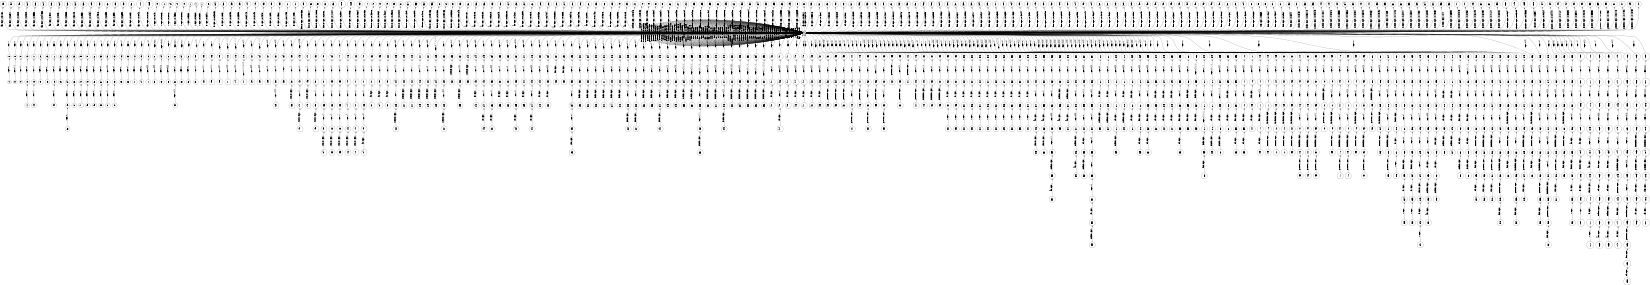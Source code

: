 digraph FST {
rankdir = LR;
size = "8.5,11";
label = "";
center = 1;
orientation = Landscape;
ranksep = "0.4";
nodesep = "0.25";
0 [label = "0", shape = circle, style = bold, fontsize = 14]
	0 -> 0 [label = "fig:（/-0.067097", fontsize = 14];
	0 -> 0 [label = "fig:図/-0.37864", fontsize = 14];
	0 -> 489 [label = "fig:<eps>/0.31132", fontsize = 14];
	0 -> 494 [label = "fig:<eps>/-0.62911", fontsize = 14];
	0 -> 499 [label = "fig:<eps>/0.12323", fontsize = 14];
	0 -> 504 [label = "fig:<eps>/0.20328", fontsize = 14];
	0 -> 509 [label = "fig:<eps>/0.15553", fontsize = 14];
	0 -> 514 [label = "fig:<eps>/0.0047563", fontsize = 14];
	0 -> 519 [label = "fig:<eps>/0.1578", fontsize = 14];
	0 -> 524 [label = "fig:<eps>/0.3183", fontsize = 14];
	0 -> 529 [label = "fig:<eps>/0.23666", fontsize = 14];
	0 -> 534 [label = "fig:<eps>/0.32103", fontsize = 14];
	0 -> 539 [label = "fig:<eps>/-0.25357", fontsize = 14];
	0 -> 815 [label = "fig:<eps>/-0.18464", fontsize = 14];
	0 -> 822 [label = "fig:<eps>/-0.40916", fontsize = 14];
	0 -> 831 [label = "fig:<eps>/0.22658", fontsize = 14];
	0 -> 840 [label = "fig:<eps>/0.2995", fontsize = 14];
	0 -> 132 [label = "fig:<eps>/-0.62698", fontsize = 14];
	0 -> 991 [label = "fig:<eps>/0.10037", fontsize = 14];
	0 -> 1000 [label = "fig:<eps>/0.18042", fontsize = 14];
	0 -> 1009 [label = "fig:<eps>/0.12732", fontsize = 14];
	0 -> 0 [label = ".:る/-0.36042", fontsize = 14];
	0 -> 18 [label = ".:<eps>/-0.70148", fontsize = 14];
	0 -> 21 [label = ".:<eps>/-0.38263", fontsize = 14];
	0 -> 24 [label = ".:<eps>/-0.60702", fontsize = 14];
	0 -> 14 [label = ".:<eps>/-0.40936", fontsize = 14];
	0 -> 10 [label = ".:<eps>/-0.67686", fontsize = 14];
	0 -> 7 [label = ".:<eps>/-0.5232", fontsize = 14];
	0 -> 0 [label = ".:。/-0.62093", fontsize = 14];
	0 -> 4 [label = ".:<eps>/-0.56222", fontsize = 14];
	0 -> 1 [label = ".:<eps>/-0.37591", fontsize = 14];
	0 -> 0 [label = "5:６/0.12663", fontsize = 14];
	0 -> 0 [label = "5:４/0.06344", fontsize = 14];
	0 -> 0 [label = "5:１５/0.19957", fontsize = 14];
	0 -> 28 [label = "5:<eps>/-0.33411", fontsize = 14];
	0 -> 544 [label = "5:<eps>/-0.0043889", fontsize = 14];
	0 -> 550 [label = "5:<eps>/0.10069", fontsize = 14];
	0 -> 0 [label = "5:5/-0.33584", fontsize = 14];
	0 -> 135 [label = "5:<eps>/-0.26795", fontsize = 14];
	0 -> 139 [label = "5:<eps>/-0.23355", fontsize = 14];
	0 -> 144 [label = "5:<eps>/0.064743", fontsize = 14];
	0 -> 148 [label = "5:<eps>/-0.27045", fontsize = 14];
	0 -> 153 [label = "5:<eps>/-0.49757", fontsize = 14];
	0 -> 159 [label = "5:<eps>/0.11298", fontsize = 14];
	0 -> 165 [label = "5:<eps>/0.19302", fontsize = 14];
	0 -> 171 [label = "5:<eps>/0.011459", fontsize = 14];
	0 -> 177 [label = "5:<eps>/0.14755", fontsize = 14];
	0 -> 0 [label = "5:〜/0.21858", fontsize = 14];
	0 -> 0 [label = "5:９/0.17286", fontsize = 14];
	0 -> 0 [label = "5:１０/0.23228", fontsize = 14];
	0 -> 0 [label = "5:５/-0.71944", fontsize = 14];
	0 -> 0 [label = "5:２/0.099212", fontsize = 14];
	0 -> 0 [label = "5:３/-0.013966", fontsize = 14];
	0 -> 189 [label = "shows:<eps>/-0.0078321", fontsize = 14];
	0 -> 52 [label = "shows:<eps>/-0.53777", fontsize = 14];
	0 -> 56 [label = "shows:<eps>/-0.10806", fontsize = 14];
	0 -> 197 [label = "shows:<eps>/0.20761", fontsize = 14];
	0 -> 850 [label = "shows:<eps>/-0.10424", fontsize = 14];
	0 -> 1019 [label = "shows:<eps>/0.29577", fontsize = 14];
	0 -> 1029 [label = "shows:<eps>/0.10563", fontsize = 14];
	0 -> 183 [label = "shows:<eps>/-0.15524", fontsize = 14];
	0 -> 70 [label = "shows:<eps>/-0.37093", fontsize = 14];
	0 -> 48 [label = "shows:<eps>/-0.42316", fontsize = 14];
	0 -> 44 [label = "shows:<eps>/-0.28621", fontsize = 14];
	0 -> 0 [label = "shows:を/-0.10731", fontsize = 14];
	0 -> 40 [label = "shows:<eps>/-0.43027", fontsize = 14];
	0 -> 36 [label = "shows:<eps>/-0.29926", fontsize = 14];
	0 -> 31 [label = "shows:<eps>/-0.34819", fontsize = 14];
	0 -> 574 [label = "shows:<eps>/-0.14247", fontsize = 14];
	0 -> 569 [label = "shows:<eps>/0.21359", fontsize = 14];
	0 -> 564 [label = "shows:<eps>/0.4016", fontsize = 14];
	0 -> 556 [label = "shows:<eps>/-0.057036", fontsize = 14];
	0 -> 67 [label = "shows:<eps>/-0.31038", fontsize = 14];
	0 -> 0 [label = "shows:示/-0.22365", fontsize = 14];
	0 -> 64 [label = "shows:<eps>/-0.090483", fontsize = 14];
	0 -> 0 [label = "shows:し/-0.10708", fontsize = 14];
	0 -> 0 [label = "shows:は/-0.27613", fontsize = 14];
	0 -> 60 [label = "shows:<eps>/0.083302", fontsize = 14];
	0 -> 193 [label = "shows:<eps>/0.097245", fontsize = 14];
	0 -> 581 [label = "an:<eps>/-0.07137", fontsize = 14];
	0 -> 588 [label = "an:<eps>/-0.13106", fontsize = 14];
	0 -> 598 [label = "an:<eps>/-0.03139", fontsize = 14];
	0 -> 603 [label = "an:<eps>/-0.32813", fontsize = 14];
	0 -> 608 [label = "an:<eps>/-0.22843", fontsize = 14];
	0 -> 614 [label = "an:<eps>/-0.055188", fontsize = 14];
	0 -> 238 [label = "an:<eps>/-0.4202", fontsize = 14];
	0 -> 234 [label = "an:<eps>/-0.012399", fontsize = 14];
	0 -> 231 [label = "an:<eps>/-0.10515", fontsize = 14];
	0 -> 226 [label = "an:<eps>/-0.034651", fontsize = 14];
	0 -> 222 [label = "an:<eps>/-0.24794", fontsize = 14];
	0 -> 218 [label = "an:<eps>/0.0026921", fontsize = 14];
	0 -> 214 [label = "an:<eps>/-0.16565", fontsize = 14];
	0 -> 210 [label = "an:<eps>/0.53476", fontsize = 14];
	0 -> 206 [label = "an:<eps>/0.60486", fontsize = 14];
	0 -> 201 [label = "an:<eps>/-0.2091", fontsize = 14];
	0 -> 859 [label = "an:<eps>/0.077492", fontsize = 14];
	0 -> 867 [label = "an:<eps>/0.15676", fontsize = 14];
	0 -> 879 [label = "an:<eps>/-0.040281", fontsize = 14];
	0 -> 0 [label = "an:一/-0.16559", fontsize = 14];
	0 -> 0 [label = "an:ａｎ/-0.29439", fontsize = 14];
	0 -> 0 [label = "an:を/-0.2168", fontsize = 14];
	0 -> 0 [label = "an:する/-0.31324", fontsize = 14];
	0 -> 0 [label = "an:この/-0.16544", fontsize = 14];
	0 -> 73 [label = "an:<eps>/-0.29892", fontsize = 14];
	0 -> 0 [label = "an:は/-0.32029", fontsize = 14];
	0 -> 0 [label = "an:の/-0.23655", fontsize = 14];
	0 -> 0 [label = "an:た/-0.31574", fontsize = 14];
	0 -> 0 [label = "an:、/-0.40998", fontsize = 14];
	0 -> 873 [label = "an:<eps>/-0.16103", fontsize = 14];
	0 -> 241 [label = "outline:<eps>/-0.31346", fontsize = 14];
	0 -> 0 [label = "outline:説明/0.37665", fontsize = 14];
	0 -> 0 [label = "outline:図/0.47168", fontsize = 14];
	0 -> 0 [label = "outline:以下/0.31427", fontsize = 14];
	0 -> 0 [label = "outline:概略/-0.43415", fontsize = 14];
	0 -> 76 [label = "outline:<eps>/-0.25183", fontsize = 14];
	0 -> 79 [label = "outline:<eps>/-0.2066", fontsize = 14];
	0 -> 0 [label = "outline:概念/0.033223", fontsize = 14];
	0 -> 0 [label = "outline:２０/0.43518", fontsize = 14];
	0 -> 0 [label = "outline:外形/-0.35775", fontsize = 14];
	0 -> 82 [label = "outline:<eps>/-0.13504", fontsize = 14];
	0 -> 0 [label = "outline:概要/-0.5186", fontsize = 14];
	0 -> 85 [label = "outline:<eps>/-0.28347", fontsize = 14];
	0 -> 281 [label = "outline:<eps>/-0.11604", fontsize = 14];
	0 -> 277 [label = "outline:<eps>/-0.29432", fontsize = 14];
	0 -> 272 [label = "outline:<eps>/-0.29794", fontsize = 14];
	0 -> 268 [label = "outline:<eps>/-0.40482", fontsize = 14];
	0 -> 263 [label = "outline:<eps>/-0.12278", fontsize = 14];
	0 -> 259 [label = "outline:<eps>/0.17404", fontsize = 14];
	0 -> 651 [label = "outline:<eps>/-0.15562", fontsize = 14];
	0 -> 646 [label = "outline:<eps>/-0.20806", fontsize = 14];
	0 -> 641 [label = "outline:<eps>/-0.35408", fontsize = 14];
	0 -> 636 [label = "outline:<eps>/-0.15642", fontsize = 14];
	0 -> 630 [label = "outline:<eps>/-0.060214", fontsize = 14];
	0 -> 624 [label = "outline:<eps>/-0.11982", fontsize = 14];
	0 -> 619 [label = "outline:<eps>/-0.26104", fontsize = 14];
	0 -> 0 [label = "outline:アウトライン/-0.46293", fontsize = 14];
	0 -> 0 [label = "outline:白抜き/-0.18391", fontsize = 14];
	0 -> 255 [label = "outline:<eps>/-0.22422", fontsize = 14];
	0 -> 250 [label = "outline:<eps>/-0.23958", fontsize = 14];
	0 -> 245 [label = "outline:<eps>/-0.28684", fontsize = 14];
	0 -> 0 [label = "outline:輪郭/-0.42674", fontsize = 14];
	0 -> 88 [label = "outline:<eps>/-0.26835", fontsize = 14];
	0 -> 0 [label = "of:が/-0.23188", fontsize = 14];
	0 -> 0 [label = "of:を/-0.38236", fontsize = 14];
	0 -> 0 [label = "of:も/0.068829", fontsize = 14];
	0 -> 92 [label = "of:<eps>/-0.19877", fontsize = 14];
	0 -> 909 [label = "of:<eps>/-0.23142", fontsize = 14];
	0 -> 0 [label = "of:に/-0.19756", fontsize = 14];
	0 -> 901 [label = "of:<eps>/-0.55816", fontsize = 14];
	0 -> 0 [label = "of:の/-0.61023", fontsize = 14];
	0 -> 657 [label = "of:<eps>/-0.4226", fontsize = 14];
	0 -> 662 [label = "of:<eps>/-0.38282", fontsize = 14];
	0 -> 667 [label = "of:<eps>/-0.30829", fontsize = 14];
	0 -> 917 [label = "of:<eps>/-0.3802", fontsize = 14];
	0 -> 926 [label = "of:<eps>/-0.042039", fontsize = 14];
	0 -> 933 [label = "of:<eps>/-0.35792", fontsize = 14];
	0 -> 285 [label = "of:<eps>/-0.53235", fontsize = 14];
	0 -> 288 [label = "of:<eps>/0.027535", fontsize = 14];
	0 -> 291 [label = "of:<eps>/-0.14201", fontsize = 14];
	0 -> 942 [label = "of:<eps>/-0.091272", fontsize = 14];
	0 -> 950 [label = "of:<eps>/-0.53446", fontsize = 14];
	0 -> 957 [label = "of:<eps>/-0.32775", fontsize = 14];
	0 -> 966 [label = "of:<eps>/-0.35169", fontsize = 14];
	0 -> 976 [label = "of:<eps>/-0.28653", fontsize = 14];
	0 -> 984 [label = "of:<eps>/-0.22909", fontsize = 14];
	0 -> 0 [label = "of:は/-0.039741", fontsize = 14];
	0 -> 326 [label = "the:<eps>/-0.19832", fontsize = 14];
	0 -> 331 [label = "the:<eps>/-0.39804", fontsize = 14];
	0 -> 335 [label = "the:<eps>/-0.36211", fontsize = 14];
	0 -> 339 [label = "the:<eps>/-0.28836", fontsize = 14];
	0 -> 344 [label = "the:<eps>/-0.3417", fontsize = 14];
	0 -> 348 [label = "the:<eps>/-0.34727", fontsize = 14];
	0 -> 777 [label = "the:<eps>/-0.14764", fontsize = 14];
	0 -> 770 [label = "the:<eps>/-0.36385", fontsize = 14];
	0 -> 764 [label = "the:<eps>/-0.36239", fontsize = 14];
	0 -> 759 [label = "the:<eps>/-0.14033", fontsize = 14];
	0 -> 752 [label = "the:<eps>/-0.42044", fontsize = 14];
	0 -> 745 [label = "the:<eps>/-0.42491", fontsize = 14];
	0 -> 738 [label = "the:<eps>/-0.39246", fontsize = 14];
	0 -> 732 [label = "the:<eps>/-0.098408", fontsize = 14];
	0 -> 726 [label = "the:<eps>/-0.27628", fontsize = 14];
	0 -> 720 [label = "the:<eps>/-0.60915", fontsize = 14];
	0 -> 714 [label = "the:<eps>/-0.26382", fontsize = 14];
	0 -> 473 [label = "the:<eps>/0.24946", fontsize = 14];
	0 -> 784 [label = "the:<eps>/-0.071141", fontsize = 14];
	0 -> 321 [label = "the:<eps>/-0.47324", fontsize = 14];
	0 -> 317 [label = "the:<eps>/-0.13113", fontsize = 14];
	0 -> 313 [label = "the:<eps>/-0.45137", fontsize = 14];
	0 -> 309 [label = "the:<eps>/-0.30751", fontsize = 14];
	0 -> 305 [label = "the:<eps>/-0.3902", fontsize = 14];
	0 -> 428 [label = "the:<eps>/-0.19997", fontsize = 14];
	0 -> 432 [label = "the:<eps>/-0.57845", fontsize = 14];
	0 -> 436 [label = "the:<eps>/-0.26882", fontsize = 14];
	0 -> 440 [label = "the:<eps>/-0.34812", fontsize = 14];
	0 -> 445 [label = "the:<eps>/-0.32078", fontsize = 14];
	0 -> 449 [label = "the:<eps>/-0.33271", fontsize = 14];
	0 -> 454 [label = "the:<eps>/-0.21439", fontsize = 14];
	0 -> 458 [label = "the:<eps>/-0.37611", fontsize = 14];
	0 -> 463 [label = "the:<eps>/-0.07753", fontsize = 14];
	0 -> 466 [label = "the:<eps>/-0.31805", fontsize = 14];
	0 -> 470 [label = "the:<eps>/-0.41596", fontsize = 14];
	0 -> 301 [label = "the:<eps>/-0.15882", fontsize = 14];
	0 -> 297 [label = "the:<eps>/-0.636", fontsize = 14];
	0 -> 0 [label = "the:本/-0.2343", fontsize = 14];
	0 -> 0 [label = "the:各/-0.23004", fontsize = 14];
	0 -> 0 [label = "the:ア/-0.21137", fontsize = 14];
	0 -> 0 [label = "the:する/-0.24789", fontsize = 14];
	0 -> 0 [label = "the:前記/-0.39973", fontsize = 14];
	0 -> 0 [label = "the:この/-0.36216", fontsize = 14];
	0 -> 104 [label = "the:<eps>/-0.38489", fontsize = 14];
	0 -> 101 [label = "the:<eps>/-0.43285", fontsize = 14];
	0 -> 98 [label = "the:<eps>/-0.31222", fontsize = 14];
	0 -> 95 [label = "the:<eps>/-0.3569", fontsize = 14];
	0 -> 0 [label = "the:は/-0.3999", fontsize = 14];
	0 -> 0 [label = "the:の/-0.46103", fontsize = 14];
	0 -> 0 [label = "the:その/-0.31193", fontsize = 14];
	0 -> 0 [label = "the:（/-0.22286", fontsize = 14];
	0 -> 0 [label = "the:た/-0.31363", fontsize = 14];
	0 -> 0 [label = "the:、/-0.56087", fontsize = 14];
	0 -> 0 [label = "the:尚/-0.22102", fontsize = 14];
	0 -> 790 [label = "the:<eps>/-0.14764", fontsize = 14];
	0 -> 797 [label = "the:<eps>/-0.44294", fontsize = 14];
	0 -> 802 [label = "the:<eps>/-0.32527", fontsize = 14];
	0 -> 808 [label = "the:<eps>/-0.33441", fontsize = 14];
	0 -> 0 [label = "clock:コラム/0.25119", fontsize = 14];
	0 -> 352 [label = "clock:<eps>/-0.08467", fontsize = 14];
	0 -> 356 [label = "clock:<eps>/0.0052178", fontsize = 14];
	0 -> 0 [label = "clock:入力/0.26881", fontsize = 14];
	0 -> 0 [label = "clock:クロック/-0.75229", fontsize = 14];
	0 -> 0 [label = "clock:時計/-0.27", fontsize = 14];
	0 -> 0 [label = "clock:ｌｋ/-0.058552", fontsize = 14];
	0 -> 0 [label = "switch:切り替え/-0.23656", fontsize = 14];
	0 -> 0 [label = "switch:切替え/-0.15375", fontsize = 14];
	0 -> 0 [label = "switch:スイッチ/-0.73259", fontsize = 14];
	0 -> 116 [label = "switch:<eps>/-0.054245", fontsize = 14];
	0 -> 0 [label = "switch:開閉/-0.087266", fontsize = 14];
	0 -> 119 [label = "switch:<eps>/-0.10811", fontsize = 14];
	0 -> 122 [label = "switch:<eps>/-0.37676", fontsize = 14];
	0 -> 674 [label = "switch:<eps>/-0.29353", fontsize = 14];
	0 -> 680 [label = "switch:<eps>/-0.016522", fontsize = 14];
	0 -> 113 [label = "switch:<eps>/-0.37834", fontsize = 14];
	0 -> 0 [label = "switch:切替/-0.29887", fontsize = 14];
	0 -> 0 [label = "switch:切り換え/-0.14248", fontsize = 14];
	0 -> 110 [label = "switch:<eps>/-0.38215", fontsize = 14];
	0 -> 886 [label = "switch:<eps>/-0.097637", fontsize = 14];
	0 -> 395 [label = "switch:<eps>/-0.075192", fontsize = 14];
	0 -> 391 [label = "switch:<eps>/-0.1069", fontsize = 14];
	0 -> 387 [label = "switch:<eps>/-0.77246", fontsize = 14];
	0 -> 383 [label = "switch:<eps>/0.23444", fontsize = 14];
	0 -> 379 [label = "switch:<eps>/-0.20384", fontsize = 14];
	0 -> 374 [label = "switch:<eps>/-0.41851", fontsize = 14];
	0 -> 370 [label = "switch:<eps>/-0.22083", fontsize = 14];
	0 -> 366 [label = "switch:<eps>/-0.49069", fontsize = 14];
	0 -> 360 [label = "switch:<eps>/-0.41", fontsize = 14];
	0 -> 0 [label = "switch:切換/-0.36588", fontsize = 14];
	0 -> 107 [label = "switch:<eps>/-0.36989", fontsize = 14];
	0 -> 708 [label = "circuit:<eps>/-0.087843", fontsize = 14];
	0 -> 703 [label = "circuit:<eps>/-0.27352", fontsize = 14];
	0 -> 697 [label = "circuit:<eps>/-0.31245", fontsize = 14];
	0 -> 691 [label = "circuit:<eps>/-0.32459", fontsize = 14];
	0 -> 686 [label = "circuit:<eps>/-0.41124", fontsize = 14];
	0 -> 1061 [label = "circuit:<eps>/-0.28003", fontsize = 14];
	0 -> 1049 [label = "circuit:<eps>/-0.1924", fontsize = 14];
	0 -> 1039 [label = "circuit:<eps>/-0.053795", fontsize = 14];
	0 -> 1070 [label = "circuit:<eps>/-0.043533", fontsize = 14];
	0 -> 424 [label = "circuit:<eps>/-0.3594", fontsize = 14];
	0 -> 420 [label = "circuit:<eps>/-0.19424", fontsize = 14];
	0 -> 416 [label = "circuit:<eps>/0.0044471", fontsize = 14];
	0 -> 412 [label = "circuit:<eps>/-0.17127", fontsize = 14];
	0 -> 408 [label = "circuit:<eps>/-0.39835", fontsize = 14];
	0 -> 403 [label = "circuit:<eps>/-0.38941", fontsize = 14];
	0 -> 893 [label = "circuit:<eps>/-0.15105", fontsize = 14];
	0 -> 399 [label = "circuit:<eps>/-0.55555", fontsize = 14];
	0 -> 0 [label = "circuit:手段/-0.027437", fontsize = 14];
	0 -> 0 [label = "circuit:部/-0.060163", fontsize = 14];
	0 -> 0 [label = "circuit:回路/-0.752", fontsize = 14];
	0 -> 0 [label = "present:この/-0.28109", fontsize = 14];
	0 -> 0 [label = "present:。/0.24738", fontsize = 14];
	0 -> 485 [label = "present:<eps>/-0.72621", fontsize = 14];
	0 -> 481 [label = "present:<eps>/-0.14967", fontsize = 14];
	0 -> 477 [label = "present:<eps>/-0.31713", fontsize = 14];
	0 -> 0 [label = "present:本/-0.68467", fontsize = 14];
	0 -> 0 [label = "present:在/-0.023784", fontsize = 14];
	0 -> 0 [label = "present:請求/-0.11592", fontsize = 14];
	0 -> 0 [label = "present:現在/-0.31033", fontsize = 14];
	0 -> 0 [label = "present:提供/-0.017865", fontsize = 14];
	0 -> 0 [label = "present:存在/-0.28511", fontsize = 14];
	0 -> 125 [label = "invention:<eps>/-0.47901", fontsize = 14];
	0 -> 0 [label = "invention:実施/-0.077762", fontsize = 14];
	0 -> 128 [label = "invention:<eps>/-0.13739", fontsize = 14];
	0 -> 0 [label = "invention:形態/-0.066956", fontsize = 14];
	0 -> 0 [label = "invention:発明/-0.74114", fontsize = 14];
1 [label = "1", shape = circle, style = solid, fontsize = 14]
2 [label = "2", shape = circle, style = solid, fontsize = 14]
	2 -> 3 [label = "<eps>:た", fontsize = 14];
3 [label = "3", shape = circle, style = solid, fontsize = 14]
	3 -> 0 [label = "<eps>:。", fontsize = 14];
4 [label = "4", shape = circle, style = solid, fontsize = 14]
5 [label = "5", shape = circle, style = solid, fontsize = 14]
	5 -> 6 [label = "<eps>:する", fontsize = 14];
6 [label = "6", shape = circle, style = solid, fontsize = 14]
	6 -> 0 [label = "<eps>:。", fontsize = 14];
7 [label = "7", shape = circle, style = solid, fontsize = 14]
8 [label = "8", shape = circle, style = solid, fontsize = 14]
	8 -> 9 [label = "<eps>:い", fontsize = 14];
9 [label = "9", shape = circle, style = solid, fontsize = 14]
	9 -> 0 [label = "<eps>:。", fontsize = 14];
10 [label = "10", shape = circle, style = solid, fontsize = 14]
11 [label = "11", shape = circle, style = solid, fontsize = 14]
	11 -> 12 [label = "<eps>:い", fontsize = 14];
12 [label = "12", shape = circle, style = solid, fontsize = 14]
	12 -> 13 [label = "<eps>:る", fontsize = 14];
13 [label = "13", shape = circle, style = solid, fontsize = 14]
	13 -> 0 [label = "<eps>:。", fontsize = 14];
14 [label = "14", shape = circle, style = solid, fontsize = 14]
15 [label = "15", shape = circle, style = solid, fontsize = 14]
	15 -> 16 [label = "<eps>:い", fontsize = 14];
16 [label = "16", shape = circle, style = solid, fontsize = 14]
	16 -> 17 [label = "<eps>:く", fontsize = 14];
17 [label = "17", shape = circle, style = solid, fontsize = 14]
	17 -> 0 [label = "<eps>:。", fontsize = 14];
18 [label = "18", shape = circle, style = solid, fontsize = 14]
19 [label = "19", shape = circle, style = solid, fontsize = 14]
	19 -> 20 [label = "<eps>:る", fontsize = 14];
20 [label = "20", shape = circle, style = solid, fontsize = 14]
	20 -> 0 [label = "<eps>:。", fontsize = 14];
21 [label = "21", shape = circle, style = solid, fontsize = 14]
22 [label = "22", shape = circle, style = solid, fontsize = 14]
	22 -> 23 [label = "<eps>:う", fontsize = 14];
23 [label = "23", shape = circle, style = solid, fontsize = 14]
	23 -> 0 [label = "<eps>:。", fontsize = 14];
24 [label = "24", shape = circle, style = solid, fontsize = 14]
25 [label = "25", shape = circle, style = solid, fontsize = 14]
	25 -> 26 [label = "<eps>:あ", fontsize = 14];
26 [label = "26", shape = circle, style = solid, fontsize = 14]
	26 -> 27 [label = "<eps>:る", fontsize = 14];
27 [label = "27", shape = circle, style = solid, fontsize = 14]
	27 -> 0 [label = "<eps>:。", fontsize = 14];
28 [label = "28", shape = circle, style = solid, fontsize = 14]
29 [label = "29", shape = circle, style = solid, fontsize = 14]
	29 -> 30 [label = "<eps>:(", fontsize = 14];
30 [label = "30", shape = circle, style = solid, fontsize = 14]
	30 -> 0 [label = "<eps>:５", fontsize = 14];
31 [label = "31", shape = circle, style = solid, fontsize = 14]
32 [label = "32", shape = circle, style = solid, fontsize = 14]
	32 -> 33 [label = "<eps>:し", fontsize = 14];
33 [label = "33", shape = circle, style = solid, fontsize = 14]
	33 -> 34 [label = "<eps>:て", fontsize = 14];
34 [label = "34", shape = circle, style = solid, fontsize = 14]
	34 -> 35 [label = "<eps>:示", fontsize = 14];
35 [label = "35", shape = circle, style = solid, fontsize = 14]
	35 -> 0 [label = "<eps>:し", fontsize = 14];
36 [label = "36", shape = circle, style = solid, fontsize = 14]
37 [label = "37", shape = circle, style = solid, fontsize = 14]
	37 -> 38 [label = "<eps>:に", fontsize = 14];
38 [label = "38", shape = circle, style = solid, fontsize = 14]
	38 -> 39 [label = "<eps>:示", fontsize = 14];
39 [label = "39", shape = circle, style = solid, fontsize = 14]
	39 -> 0 [label = "<eps>:し", fontsize = 14];
40 [label = "40", shape = circle, style = solid, fontsize = 14]
41 [label = "41", shape = circle, style = solid, fontsize = 14]
	41 -> 42 [label = "<eps>:に", fontsize = 14];
42 [label = "42", shape = circle, style = solid, fontsize = 14]
	42 -> 43 [label = "<eps>:示", fontsize = 14];
43 [label = "43", shape = circle, style = solid, fontsize = 14]
	43 -> 0 [label = "<eps>:す", fontsize = 14];
44 [label = "44", shape = circle, style = solid, fontsize = 14]
45 [label = "45", shape = circle, style = solid, fontsize = 14]
	45 -> 46 [label = "<eps>:を", fontsize = 14];
46 [label = "46", shape = circle, style = solid, fontsize = 14]
	46 -> 47 [label = "<eps>:表", fontsize = 14];
47 [label = "47", shape = circle, style = solid, fontsize = 14]
	47 -> 0 [label = "<eps>:す", fontsize = 14];
48 [label = "48", shape = circle, style = solid, fontsize = 14]
49 [label = "49", shape = circle, style = solid, fontsize = 14]
	49 -> 50 [label = "<eps>:を", fontsize = 14];
50 [label = "50", shape = circle, style = solid, fontsize = 14]
	50 -> 51 [label = "<eps>:示", fontsize = 14];
51 [label = "51", shape = circle, style = solid, fontsize = 14]
	51 -> 0 [label = "<eps>:し", fontsize = 14];
52 [label = "52", shape = circle, style = solid, fontsize = 14]
53 [label = "53", shape = circle, style = solid, fontsize = 14]
	53 -> 54 [label = "<eps>:を", fontsize = 14];
54 [label = "54", shape = circle, style = solid, fontsize = 14]
	54 -> 55 [label = "<eps>:示", fontsize = 14];
55 [label = "55", shape = circle, style = solid, fontsize = 14]
	55 -> 0 [label = "<eps>:す", fontsize = 14];
56 [label = "56", shape = circle, style = solid, fontsize = 14]
57 [label = "57", shape = circle, style = solid, fontsize = 14]
	57 -> 58 [label = "<eps>:を", fontsize = 14];
58 [label = "58", shape = circle, style = solid, fontsize = 14]
	58 -> 59 [label = "<eps>:参照", fontsize = 14];
59 [label = "59", shape = circle, style = solid, fontsize = 14]
	59 -> 0 [label = "<eps>:し", fontsize = 14];
60 [label = "60", shape = circle, style = solid, fontsize = 14]
61 [label = "61", shape = circle, style = solid, fontsize = 14]
	61 -> 62 [label = "<eps>:〜", fontsize = 14];
62 [label = "62", shape = circle, style = solid, fontsize = 14]
	62 -> 63 [label = "<eps>:４", fontsize = 14];
63 [label = "63", shape = circle, style = solid, fontsize = 14]
	63 -> 0 [label = "<eps>:に", fontsize = 14];
64 [label = "64", shape = circle, style = solid, fontsize = 14]
65 [label = "65", shape = circle, style = solid, fontsize = 14]
	65 -> 66 [label = "<eps>:）", fontsize = 14];
66 [label = "66", shape = circle, style = solid, fontsize = 14]
	66 -> 0 [label = "<eps>:は", fontsize = 14];
67 [label = "67", shape = circle, style = solid, fontsize = 14]
68 [label = "68", shape = circle, style = solid, fontsize = 14]
	68 -> 69 [label = "<eps>:示", fontsize = 14];
69 [label = "69", shape = circle, style = solid, fontsize = 14]
	69 -> 0 [label = "<eps>:し", fontsize = 14];
70 [label = "70", shape = circle, style = solid, fontsize = 14]
71 [label = "71", shape = circle, style = solid, fontsize = 14]
	71 -> 72 [label = "<eps>:示", fontsize = 14];
72 [label = "72", shape = circle, style = solid, fontsize = 14]
	72 -> 0 [label = "<eps>:す", fontsize = 14];
73 [label = "73", shape = circle, style = solid, fontsize = 14]
74 [label = "74", shape = circle, style = solid, fontsize = 14]
	74 -> 75 [label = "<eps>:は", fontsize = 14];
75 [label = "75", shape = circle, style = solid, fontsize = 14]
	75 -> 0 [label = "<eps>:、", fontsize = 14];
76 [label = "76", shape = circle, style = solid, fontsize = 14]
77 [label = "77", shape = circle, style = solid, fontsize = 14]
	77 -> 78 [label = "<eps>:概略", fontsize = 14];
78 [label = "78", shape = circle, style = solid, fontsize = 14]
	78 -> 0 [label = "<eps>:的", fontsize = 14];
79 [label = "79", shape = circle, style = solid, fontsize = 14]
80 [label = "80", shape = circle, style = solid, fontsize = 14]
	80 -> 81 [label = "<eps>:概略", fontsize = 14];
81 [label = "81", shape = circle, style = solid, fontsize = 14]
	81 -> 0 [label = "<eps>:構成", fontsize = 14];
82 [label = "82", shape = circle, style = solid, fontsize = 14]
83 [label = "83", shape = circle, style = solid, fontsize = 14]
	83 -> 84 [label = "<eps>:全体", fontsize = 14];
84 [label = "84", shape = circle, style = solid, fontsize = 14]
	84 -> 0 [label = "<eps>:概略図", fontsize = 14];
85 [label = "85", shape = circle, style = solid, fontsize = 14]
86 [label = "86", shape = circle, style = solid, fontsize = 14]
	86 -> 87 [label = "<eps>:概要", fontsize = 14];
87 [label = "87", shape = circle, style = solid, fontsize = 14]
	87 -> 0 [label = "<eps>:.", fontsize = 14];
88 [label = "88", shape = circle, style = solid, fontsize = 14]
89 [label = "89", shape = circle, style = solid, fontsize = 14]
	89 -> 90 [label = "<eps>:輪郭", fontsize = 14];
90 [label = "90", shape = circle, style = solid, fontsize = 14]
	90 -> 91 [label = "<eps>:に", fontsize = 14];
91 [label = "91", shape = circle, style = solid, fontsize = 14]
	91 -> 0 [label = "<eps>:相当", fontsize = 14];
92 [label = "92", shape = circle, style = solid, fontsize = 14]
93 [label = "93", shape = circle, style = solid, fontsize = 14]
	93 -> 94 [label = "<eps>:に", fontsize = 14];
94 [label = "94", shape = circle, style = solid, fontsize = 14]
	94 -> 0 [label = "<eps>:おけ", fontsize = 14];
95 [label = "95", shape = circle, style = solid, fontsize = 14]
96 [label = "96", shape = circle, style = solid, fontsize = 14]
	96 -> 97 [label = "<eps>:は", fontsize = 14];
97 [label = "97", shape = circle, style = solid, fontsize = 14]
	97 -> 0 [label = "<eps>:、", fontsize = 14];
98 [label = "98", shape = circle, style = solid, fontsize = 14]
99 [label = "99", shape = circle, style = solid, fontsize = 14]
	99 -> 100 [label = "<eps>:は", fontsize = 14];
100 [label = "100", shape = circle, style = solid, fontsize = 14]
	100 -> 0 [label = "<eps>:この", fontsize = 14];
101 [label = "101", shape = circle, style = solid, fontsize = 14]
102 [label = "102", shape = circle, style = solid, fontsize = 14]
	102 -> 103 [label = "<eps>:また", fontsize = 14];
103 [label = "103", shape = circle, style = solid, fontsize = 14]
	103 -> 0 [label = "<eps>:、", fontsize = 14];
104 [label = "104", shape = circle, style = solid, fontsize = 14]
105 [label = "105", shape = circle, style = solid, fontsize = 14]
	105 -> 106 [label = "<eps>:なお", fontsize = 14];
106 [label = "106", shape = circle, style = solid, fontsize = 14]
	106 -> 0 [label = "<eps>:、", fontsize = 14];
107 [label = "107", shape = circle, style = solid, fontsize = 14]
108 [label = "108", shape = circle, style = solid, fontsize = 14]
	108 -> 109 [label = "<eps>:操作", fontsize = 14];
109 [label = "109", shape = circle, style = solid, fontsize = 14]
	109 -> 0 [label = "<eps>:スイッチ", fontsize = 14];
110 [label = "110", shape = circle, style = solid, fontsize = 14]
111 [label = "111", shape = circle, style = solid, fontsize = 14]
	111 -> 112 [label = "<eps>:切換", fontsize = 14];
112 [label = "112", shape = circle, style = solid, fontsize = 14]
	112 -> 0 [label = "<eps>:スイッチ", fontsize = 14];
113 [label = "113", shape = circle, style = solid, fontsize = 14]
114 [label = "114", shape = circle, style = solid, fontsize = 14]
	114 -> 115 [label = "<eps>:切替", fontsize = 14];
115 [label = "115", shape = circle, style = solid, fontsize = 14]
	115 -> 0 [label = "<eps>:スイッチ", fontsize = 14];
116 [label = "116", shape = circle, style = solid, fontsize = 14]
117 [label = "117", shape = circle, style = solid, fontsize = 14]
	117 -> 118 [label = "<eps>:スイッチング", fontsize = 14];
118 [label = "118", shape = circle, style = solid, fontsize = 14]
	118 -> 0 [label = "<eps>:手段", fontsize = 14];
119 [label = "119", shape = circle, style = solid, fontsize = 14]
120 [label = "120", shape = circle, style = solid, fontsize = 14]
	120 -> 121 [label = "<eps>:開閉", fontsize = 14];
121 [label = "121", shape = circle, style = solid, fontsize = 14]
	121 -> 0 [label = "<eps>:器", fontsize = 14];
122 [label = "122", shape = circle, style = solid, fontsize = 14]
123 [label = "123", shape = circle, style = solid, fontsize = 14]
	123 -> 124 [label = "<eps>:開閉", fontsize = 14];
124 [label = "124", shape = circle, style = solid, fontsize = 14]
	124 -> 0 [label = "<eps>:スイッチ", fontsize = 14];
125 [label = "125", shape = circle, style = solid, fontsize = 14]
126 [label = "126", shape = circle, style = solid, fontsize = 14]
	126 -> 127 [label = "<eps>:本", fontsize = 14];
127 [label = "127", shape = circle, style = solid, fontsize = 14]
	127 -> 0 [label = "<eps>:発明", fontsize = 14];
128 [label = "128", shape = circle, style = solid, fontsize = 14]
129 [label = "129", shape = circle, style = solid, fontsize = 14]
	129 -> 130 [label = "<eps>:実施", fontsize = 14];
130 [label = "130", shape = circle, style = solid, fontsize = 14]
	130 -> 131 [label = "<eps>:の", fontsize = 14];
131 [label = "131", shape = circle, style = solid, fontsize = 14]
	131 -> 0 [label = "<eps>:形態", fontsize = 14];
132 [label = "132", shape = circle, style = solid, fontsize = 14]
133 [label = "133", shape = circle, style = solid, fontsize = 14]
	133 -> 134 [label = ".:<eps>", fontsize = 14];
134 [label = "134", shape = circle, style = solid, fontsize = 14]
	134 -> 0 [label = "<eps>:図", fontsize = 14];
135 [label = "135", shape = circle, style = solid, fontsize = 14]
136 [label = "136", shape = circle, style = solid, fontsize = 14]
	136 -> 137 [label = "shows:<eps>", fontsize = 14];
137 [label = "137", shape = circle, style = solid, fontsize = 14]
	137 -> 138 [label = "<eps>:５", fontsize = 14];
138 [label = "138", shape = circle, style = solid, fontsize = 14]
	138 -> 0 [label = "<eps>:は", fontsize = 14];
139 [label = "139", shape = circle, style = solid, fontsize = 14]
140 [label = "140", shape = circle, style = solid, fontsize = 14]
	140 -> 141 [label = "shows:<eps>", fontsize = 14];
141 [label = "141", shape = circle, style = solid, fontsize = 14]
	141 -> 142 [label = "<eps>:５", fontsize = 14];
142 [label = "142", shape = circle, style = solid, fontsize = 14]
	142 -> 143 [label = "<eps>:は", fontsize = 14];
143 [label = "143", shape = circle, style = solid, fontsize = 14]
	143 -> 0 [label = "<eps>:主機構", fontsize = 14];
144 [label = "144", shape = circle, style = solid, fontsize = 14]
145 [label = "145", shape = circle, style = solid, fontsize = 14]
	145 -> 146 [label = "shows:<eps>", fontsize = 14];
146 [label = "146", shape = circle, style = solid, fontsize = 14]
	146 -> 147 [label = "<eps>:５", fontsize = 14];
147 [label = "147", shape = circle, style = solid, fontsize = 14]
	147 -> 0 [label = "<eps>:に", fontsize = 14];
148 [label = "148", shape = circle, style = solid, fontsize = 14]
149 [label = "149", shape = circle, style = solid, fontsize = 14]
	149 -> 150 [label = "shows:<eps>", fontsize = 14];
150 [label = "150", shape = circle, style = solid, fontsize = 14]
	150 -> 151 [label = "<eps>:５", fontsize = 14];
151 [label = "151", shape = circle, style = solid, fontsize = 14]
	151 -> 152 [label = "<eps>:に", fontsize = 14];
152 [label = "152", shape = circle, style = solid, fontsize = 14]
	152 -> 0 [label = "<eps>:示", fontsize = 14];
153 [label = "153", shape = circle, style = solid, fontsize = 14]
154 [label = "154", shape = circle, style = solid, fontsize = 14]
	154 -> 155 [label = "shows:<eps>", fontsize = 14];
155 [label = "155", shape = circle, style = solid, fontsize = 14]
	155 -> 156 [label = "<eps>:５", fontsize = 14];
156 [label = "156", shape = circle, style = solid, fontsize = 14]
	156 -> 157 [label = "<eps>:に", fontsize = 14];
157 [label = "157", shape = circle, style = solid, fontsize = 14]
	157 -> 158 [label = "<eps>:示", fontsize = 14];
158 [label = "158", shape = circle, style = solid, fontsize = 14]
	158 -> 0 [label = "<eps>:す", fontsize = 14];
159 [label = "159", shape = circle, style = solid, fontsize = 14]
160 [label = "160", shape = circle, style = solid, fontsize = 14]
	160 -> 161 [label = "shows:<eps>", fontsize = 14];
161 [label = "161", shape = circle, style = solid, fontsize = 14]
	161 -> 162 [label = "<eps>:３", fontsize = 14];
162 [label = "162", shape = circle, style = solid, fontsize = 14]
	162 -> 163 [label = "<eps>:に", fontsize = 14];
163 [label = "163", shape = circle, style = solid, fontsize = 14]
	163 -> 164 [label = "<eps>:示", fontsize = 14];
164 [label = "164", shape = circle, style = solid, fontsize = 14]
	164 -> 0 [label = "<eps>:す", fontsize = 14];
165 [label = "165", shape = circle, style = solid, fontsize = 14]
166 [label = "166", shape = circle, style = solid, fontsize = 14]
	166 -> 167 [label = "shows:<eps>", fontsize = 14];
167 [label = "167", shape = circle, style = solid, fontsize = 14]
	167 -> 168 [label = "<eps>:２", fontsize = 14];
168 [label = "168", shape = circle, style = solid, fontsize = 14]
	168 -> 169 [label = "<eps>:に", fontsize = 14];
169 [label = "169", shape = circle, style = solid, fontsize = 14]
	169 -> 170 [label = "<eps>:示", fontsize = 14];
170 [label = "170", shape = circle, style = solid, fontsize = 14]
	170 -> 0 [label = "<eps>:す", fontsize = 14];
171 [label = "171", shape = circle, style = solid, fontsize = 14]
172 [label = "172", shape = circle, style = solid, fontsize = 14]
	172 -> 173 [label = "shows:<eps>", fontsize = 14];
173 [label = "173", shape = circle, style = solid, fontsize = 14]
	173 -> 174 [label = "<eps>:４", fontsize = 14];
174 [label = "174", shape = circle, style = solid, fontsize = 14]
	174 -> 175 [label = "<eps>:に", fontsize = 14];
175 [label = "175", shape = circle, style = solid, fontsize = 14]
	175 -> 176 [label = "<eps>:示", fontsize = 14];
176 [label = "176", shape = circle, style = solid, fontsize = 14]
	176 -> 0 [label = "<eps>:す", fontsize = 14];
177 [label = "177", shape = circle, style = solid, fontsize = 14]
178 [label = "178", shape = circle, style = solid, fontsize = 14]
	178 -> 179 [label = "shows:<eps>", fontsize = 14];
179 [label = "179", shape = circle, style = solid, fontsize = 14]
	179 -> 180 [label = "<eps>:６", fontsize = 14];
180 [label = "180", shape = circle, style = solid, fontsize = 14]
	180 -> 181 [label = "<eps>:に", fontsize = 14];
181 [label = "181", shape = circle, style = solid, fontsize = 14]
	181 -> 182 [label = "<eps>:示", fontsize = 14];
182 [label = "182", shape = circle, style = solid, fontsize = 14]
	182 -> 0 [label = "<eps>:す", fontsize = 14];
183 [label = "183", shape = circle, style = solid, fontsize = 14]
184 [label = "184", shape = circle, style = solid, fontsize = 14]
	184 -> 185 [label = "an:<eps>", fontsize = 14];
185 [label = "185", shape = circle, style = solid, fontsize = 14]
	185 -> 186 [label = "<eps>:図", fontsize = 14];
186 [label = "186", shape = circle, style = solid, fontsize = 14]
	186 -> 187 [label = "<eps>:を", fontsize = 14];
187 [label = "187", shape = circle, style = solid, fontsize = 14]
	187 -> 188 [label = "<eps>:示", fontsize = 14];
188 [label = "188", shape = circle, style = solid, fontsize = 14]
	188 -> 0 [label = "<eps>:す", fontsize = 14];
189 [label = "189", shape = circle, style = solid, fontsize = 14]
190 [label = "190", shape = circle, style = solid, fontsize = 14]
	190 -> 191 [label = "an:<eps>", fontsize = 14];
191 [label = "191", shape = circle, style = solid, fontsize = 14]
	191 -> 192 [label = "<eps>:は", fontsize = 14];
192 [label = "192", shape = circle, style = solid, fontsize = 14]
	192 -> 0 [label = "<eps>:、", fontsize = 14];
193 [label = "193", shape = circle, style = solid, fontsize = 14]
194 [label = "194", shape = circle, style = solid, fontsize = 14]
	194 -> 195 [label = "an:<eps>", fontsize = 14];
195 [label = "195", shape = circle, style = solid, fontsize = 14]
	195 -> 196 [label = "<eps>:は", fontsize = 14];
196 [label = "196", shape = circle, style = solid, fontsize = 14]
	196 -> 0 [label = "<eps>:，", fontsize = 14];
197 [label = "197", shape = circle, style = solid, fontsize = 14]
198 [label = "198", shape = circle, style = solid, fontsize = 14]
	198 -> 199 [label = "an:<eps>", fontsize = 14];
199 [label = "199", shape = circle, style = solid, fontsize = 14]
	199 -> 200 [label = "<eps>:に", fontsize = 14];
200 [label = "200", shape = circle, style = solid, fontsize = 14]
	200 -> 0 [label = "<eps>:、", fontsize = 14];
201 [label = "201", shape = circle, style = solid, fontsize = 14]
202 [label = "202", shape = circle, style = solid, fontsize = 14]
	202 -> 203 [label = "outline:<eps>", fontsize = 14];
203 [label = "203", shape = circle, style = solid, fontsize = 14]
	203 -> 204 [label = "<eps>:、", fontsize = 14];
204 [label = "204", shape = circle, style = solid, fontsize = 14]
	204 -> 205 [label = "<eps>:その", fontsize = 14];
205 [label = "205", shape = circle, style = solid, fontsize = 14]
	205 -> 0 [label = "<eps>:概要", fontsize = 14];
206 [label = "206", shape = circle, style = solid, fontsize = 14]
207 [label = "207", shape = circle, style = solid, fontsize = 14]
	207 -> 208 [label = "outline:<eps>", fontsize = 14];
208 [label = "208", shape = circle, style = solid, fontsize = 14]
	208 -> 209 [label = "<eps>:、", fontsize = 14];
209 [label = "209", shape = circle, style = solid, fontsize = 14]
	209 -> 0 [label = "<eps>:図", fontsize = 14];
210 [label = "210", shape = circle, style = solid, fontsize = 14]
211 [label = "211", shape = circle, style = solid, fontsize = 14]
	211 -> 212 [label = "outline:<eps>", fontsize = 14];
212 [label = "212", shape = circle, style = solid, fontsize = 14]
	212 -> 213 [label = "<eps>:（", fontsize = 14];
213 [label = "213", shape = circle, style = solid, fontsize = 14]
	213 -> 0 [label = "<eps>:ｂ", fontsize = 14];
214 [label = "214", shape = circle, style = solid, fontsize = 14]
215 [label = "215", shape = circle, style = solid, fontsize = 14]
	215 -> 216 [label = "outline:<eps>", fontsize = 14];
216 [label = "216", shape = circle, style = solid, fontsize = 14]
	216 -> 217 [label = "<eps>:その", fontsize = 14];
217 [label = "217", shape = circle, style = solid, fontsize = 14]
	217 -> 0 [label = "<eps>:概要", fontsize = 14];
218 [label = "218", shape = circle, style = solid, fontsize = 14]
219 [label = "219", shape = circle, style = solid, fontsize = 14]
	219 -> 220 [label = "outline:<eps>", fontsize = 14];
220 [label = "220", shape = circle, style = solid, fontsize = 14]
	220 -> 221 [label = "<eps>:の", fontsize = 14];
221 [label = "221", shape = circle, style = solid, fontsize = 14]
	221 -> 0 [label = "<eps>:概略", fontsize = 14];
222 [label = "222", shape = circle, style = solid, fontsize = 14]
223 [label = "223", shape = circle, style = solid, fontsize = 14]
	223 -> 224 [label = "outline:<eps>", fontsize = 14];
224 [label = "224", shape = circle, style = solid, fontsize = 14]
	224 -> 225 [label = "<eps>:の", fontsize = 14];
225 [label = "225", shape = circle, style = solid, fontsize = 14]
	225 -> 0 [label = "<eps>:アウトライン", fontsize = 14];
226 [label = "226", shape = circle, style = solid, fontsize = 14]
227 [label = "227", shape = circle, style = solid, fontsize = 14]
	227 -> 228 [label = "outline:<eps>", fontsize = 14];
228 [label = "228", shape = circle, style = solid, fontsize = 14]
	228 -> 229 [label = "<eps>:概略", fontsize = 14];
229 [label = "229", shape = circle, style = solid, fontsize = 14]
	229 -> 230 [label = "<eps>:は", fontsize = 14];
230 [label = "230", shape = circle, style = solid, fontsize = 14]
	230 -> 0 [label = "<eps>:、", fontsize = 14];
231 [label = "231", shape = circle, style = solid, fontsize = 14]
232 [label = "232", shape = circle, style = solid, fontsize = 14]
	232 -> 233 [label = "outline:<eps>", fontsize = 14];
233 [label = "233", shape = circle, style = solid, fontsize = 14]
	233 -> 0 [label = "<eps>:外形", fontsize = 14];
234 [label = "234", shape = circle, style = solid, fontsize = 14]
235 [label = "235", shape = circle, style = solid, fontsize = 14]
	235 -> 236 [label = "outline:<eps>", fontsize = 14];
236 [label = "236", shape = circle, style = solid, fontsize = 14]
	236 -> 237 [label = "<eps>:外形", fontsize = 14];
237 [label = "237", shape = circle, style = solid, fontsize = 14]
	237 -> 0 [label = "<eps>:線", fontsize = 14];
238 [label = "238", shape = circle, style = solid, fontsize = 14]
239 [label = "239", shape = circle, style = solid, fontsize = 14]
	239 -> 240 [label = "outline:<eps>", fontsize = 14];
240 [label = "240", shape = circle, style = solid, fontsize = 14]
	240 -> 0 [label = "<eps>:概要", fontsize = 14];
241 [label = "241", shape = circle, style = solid, fontsize = 14]
242 [label = "242", shape = circle, style = solid, fontsize = 14]
	242 -> 243 [label = "of:<eps>", fontsize = 14];
243 [label = "243", shape = circle, style = solid, fontsize = 14]
	243 -> 244 [label = "<eps>:の", fontsize = 14];
244 [label = "244", shape = circle, style = solid, fontsize = 14]
	244 -> 0 [label = "<eps>:概略", fontsize = 14];
245 [label = "245", shape = circle, style = solid, fontsize = 14]
246 [label = "246", shape = circle, style = solid, fontsize = 14]
	246 -> 247 [label = "of:<eps>", fontsize = 14];
247 [label = "247", shape = circle, style = solid, fontsize = 14]
	247 -> 248 [label = "<eps>:の", fontsize = 14];
248 [label = "248", shape = circle, style = solid, fontsize = 14]
	248 -> 249 [label = "<eps>:概略", fontsize = 14];
249 [label = "249", shape = circle, style = solid, fontsize = 14]
	249 -> 0 [label = "<eps>:を", fontsize = 14];
250 [label = "250", shape = circle, style = solid, fontsize = 14]
251 [label = "251", shape = circle, style = solid, fontsize = 14]
	251 -> 252 [label = "of:<eps>", fontsize = 14];
252 [label = "252", shape = circle, style = solid, fontsize = 14]
	252 -> 253 [label = "<eps>:の", fontsize = 14];
253 [label = "253", shape = circle, style = solid, fontsize = 14]
	253 -> 254 [label = "<eps>:概略", fontsize = 14];
254 [label = "254", shape = circle, style = solid, fontsize = 14]
	254 -> 0 [label = "<eps>:的", fontsize = 14];
255 [label = "255", shape = circle, style = solid, fontsize = 14]
256 [label = "256", shape = circle, style = solid, fontsize = 14]
	256 -> 257 [label = "of:<eps>", fontsize = 14];
257 [label = "257", shape = circle, style = solid, fontsize = 14]
	257 -> 258 [label = "<eps>:の", fontsize = 14];
258 [label = "258", shape = circle, style = solid, fontsize = 14]
	258 -> 0 [label = "<eps>:外形", fontsize = 14];
259 [label = "259", shape = circle, style = solid, fontsize = 14]
260 [label = "260", shape = circle, style = solid, fontsize = 14]
	260 -> 261 [label = "of:<eps>", fontsize = 14];
261 [label = "261", shape = circle, style = solid, fontsize = 14]
	261 -> 262 [label = "<eps>:の", fontsize = 14];
262 [label = "262", shape = circle, style = solid, fontsize = 14]
	262 -> 0 [label = "<eps>:全体", fontsize = 14];
263 [label = "263", shape = circle, style = solid, fontsize = 14]
264 [label = "264", shape = circle, style = solid, fontsize = 14]
	264 -> 265 [label = "of:<eps>", fontsize = 14];
265 [label = "265", shape = circle, style = solid, fontsize = 14]
	265 -> 266 [label = "<eps>:の", fontsize = 14];
266 [label = "266", shape = circle, style = solid, fontsize = 14]
	266 -> 267 [label = "<eps>:全体", fontsize = 14];
267 [label = "267", shape = circle, style = solid, fontsize = 14]
	267 -> 0 [label = "<eps>:概略図", fontsize = 14];
268 [label = "268", shape = circle, style = solid, fontsize = 14]
269 [label = "269", shape = circle, style = solid, fontsize = 14]
	269 -> 270 [label = "of:<eps>", fontsize = 14];
270 [label = "270", shape = circle, style = solid, fontsize = 14]
	270 -> 271 [label = "<eps>:の", fontsize = 14];
271 [label = "271", shape = circle, style = solid, fontsize = 14]
	271 -> 0 [label = "<eps>:概要", fontsize = 14];
272 [label = "272", shape = circle, style = solid, fontsize = 14]
273 [label = "273", shape = circle, style = solid, fontsize = 14]
	273 -> 274 [label = "of:<eps>", fontsize = 14];
274 [label = "274", shape = circle, style = solid, fontsize = 14]
	274 -> 275 [label = "<eps>:の", fontsize = 14];
275 [label = "275", shape = circle, style = solid, fontsize = 14]
	275 -> 276 [label = "<eps>:概要", fontsize = 14];
276 [label = "276", shape = circle, style = solid, fontsize = 14]
	276 -> 0 [label = "<eps>:を", fontsize = 14];
277 [label = "277", shape = circle, style = solid, fontsize = 14]
278 [label = "278", shape = circle, style = solid, fontsize = 14]
	278 -> 279 [label = "of:<eps>", fontsize = 14];
279 [label = "279", shape = circle, style = solid, fontsize = 14]
	279 -> 280 [label = "<eps>:の", fontsize = 14];
280 [label = "280", shape = circle, style = solid, fontsize = 14]
	280 -> 0 [label = "<eps>:輪郭", fontsize = 14];
281 [label = "281", shape = circle, style = solid, fontsize = 14]
282 [label = "282", shape = circle, style = solid, fontsize = 14]
	282 -> 283 [label = "of:<eps>", fontsize = 14];
283 [label = "283", shape = circle, style = solid, fontsize = 14]
	283 -> 284 [label = "<eps>:概略", fontsize = 14];
284 [label = "284", shape = circle, style = solid, fontsize = 14]
	284 -> 0 [label = "<eps>:を", fontsize = 14];
285 [label = "285", shape = circle, style = solid, fontsize = 14]
286 [label = "286", shape = circle, style = solid, fontsize = 14]
	286 -> 287 [label = "the:<eps>", fontsize = 14];
287 [label = "287", shape = circle, style = solid, fontsize = 14]
	287 -> 0 [label = "<eps>:の", fontsize = 14];
288 [label = "288", shape = circle, style = solid, fontsize = 14]
289 [label = "289", shape = circle, style = solid, fontsize = 14]
	289 -> 290 [label = "the:<eps>", fontsize = 14];
290 [label = "290", shape = circle, style = solid, fontsize = 14]
	290 -> 0 [label = "<eps>:は", fontsize = 14];
291 [label = "291", shape = circle, style = solid, fontsize = 14]
292 [label = "292", shape = circle, style = solid, fontsize = 14]
	292 -> 293 [label = "the:<eps>", fontsize = 14];
293 [label = "293", shape = circle, style = solid, fontsize = 14]
	293 -> 294 [label = "<eps>:に", fontsize = 14];
294 [label = "294", shape = circle, style = solid, fontsize = 14]
	294 -> 295 [label = "<eps>:よ", fontsize = 14];
295 [label = "295", shape = circle, style = solid, fontsize = 14]
	295 -> 296 [label = "<eps>:り", fontsize = 14];
296 [label = "296", shape = circle, style = solid, fontsize = 14]
	296 -> 0 [label = "<eps>:、", fontsize = 14];
297 [label = "297", shape = circle, style = solid, fontsize = 14]
298 [label = "298", shape = circle, style = solid, fontsize = 14]
	298 -> 299 [label = "clock:<eps>", fontsize = 14];
299 [label = "299", shape = circle, style = solid, fontsize = 14]
	299 -> 300 [label = "<eps>:、", fontsize = 14];
300 [label = "300", shape = circle, style = solid, fontsize = 14]
	300 -> 0 [label = "<eps>:クロック", fontsize = 14];
301 [label = "301", shape = circle, style = solid, fontsize = 14]
302 [label = "302", shape = circle, style = solid, fontsize = 14]
	302 -> 303 [label = "clock:<eps>", fontsize = 14];
303 [label = "303", shape = circle, style = solid, fontsize = 14]
	303 -> 304 [label = "<eps>:、", fontsize = 14];
304 [label = "304", shape = circle, style = solid, fontsize = 14]
	304 -> 0 [label = "<eps>:時計", fontsize = 14];
305 [label = "305", shape = circle, style = solid, fontsize = 14]
306 [label = "306", shape = circle, style = solid, fontsize = 14]
	306 -> 307 [label = "clock:<eps>", fontsize = 14];
307 [label = "307", shape = circle, style = solid, fontsize = 14]
	307 -> 308 [label = "<eps>:た", fontsize = 14];
308 [label = "308", shape = circle, style = solid, fontsize = 14]
	308 -> 0 [label = "<eps>:クロック", fontsize = 14];
309 [label = "309", shape = circle, style = solid, fontsize = 14]
310 [label = "310", shape = circle, style = solid, fontsize = 14]
	310 -> 311 [label = "clock:<eps>", fontsize = 14];
311 [label = "311", shape = circle, style = solid, fontsize = 14]
	311 -> 312 [label = "<eps>:その", fontsize = 14];
312 [label = "312", shape = circle, style = solid, fontsize = 14]
	312 -> 0 [label = "<eps>:クロック", fontsize = 14];
313 [label = "313", shape = circle, style = solid, fontsize = 14]
314 [label = "314", shape = circle, style = solid, fontsize = 14]
	314 -> 315 [label = "clock:<eps>", fontsize = 14];
315 [label = "315", shape = circle, style = solid, fontsize = 14]
	315 -> 316 [label = "<eps>:の", fontsize = 14];
316 [label = "316", shape = circle, style = solid, fontsize = 14]
	316 -> 0 [label = "<eps>:クロック", fontsize = 14];
317 [label = "317", shape = circle, style = solid, fontsize = 14]
318 [label = "318", shape = circle, style = solid, fontsize = 14]
	318 -> 319 [label = "clock:<eps>", fontsize = 14];
319 [label = "319", shape = circle, style = solid, fontsize = 14]
	319 -> 320 [label = "<eps>:の", fontsize = 14];
320 [label = "320", shape = circle, style = solid, fontsize = 14]
	320 -> 0 [label = "<eps>:時計", fontsize = 14];
321 [label = "321", shape = circle, style = solid, fontsize = 14]
322 [label = "322", shape = circle, style = solid, fontsize = 14]
	322 -> 323 [label = "clock:<eps>", fontsize = 14];
323 [label = "323", shape = circle, style = solid, fontsize = 14]
	323 -> 324 [label = "<eps>:は", fontsize = 14];
324 [label = "324", shape = circle, style = solid, fontsize = 14]
	324 -> 325 [label = "<eps>:、", fontsize = 14];
325 [label = "325", shape = circle, style = solid, fontsize = 14]
	325 -> 0 [label = "<eps>:クロック", fontsize = 14];
326 [label = "326", shape = circle, style = solid, fontsize = 14]
327 [label = "327", shape = circle, style = solid, fontsize = 14]
	327 -> 328 [label = "clock:<eps>", fontsize = 14];
328 [label = "328", shape = circle, style = solid, fontsize = 14]
	328 -> 329 [label = "<eps>:は", fontsize = 14];
329 [label = "329", shape = circle, style = solid, fontsize = 14]
	329 -> 330 [label = "<eps>:、", fontsize = 14];
330 [label = "330", shape = circle, style = solid, fontsize = 14]
	330 -> 0 [label = "<eps>:時計", fontsize = 14];
331 [label = "331", shape = circle, style = solid, fontsize = 14]
332 [label = "332", shape = circle, style = solid, fontsize = 14]
	332 -> 333 [label = "clock:<eps>", fontsize = 14];
333 [label = "333", shape = circle, style = solid, fontsize = 14]
	333 -> 334 [label = "<eps>:は", fontsize = 14];
334 [label = "334", shape = circle, style = solid, fontsize = 14]
	334 -> 0 [label = "<eps>:クロック", fontsize = 14];
335 [label = "335", shape = circle, style = solid, fontsize = 14]
336 [label = "336", shape = circle, style = solid, fontsize = 14]
	336 -> 337 [label = "clock:<eps>", fontsize = 14];
337 [label = "337", shape = circle, style = solid, fontsize = 14]
	337 -> 338 [label = "<eps>:この", fontsize = 14];
338 [label = "338", shape = circle, style = solid, fontsize = 14]
	338 -> 0 [label = "<eps>:クロック", fontsize = 14];
339 [label = "339", shape = circle, style = solid, fontsize = 14]
340 [label = "340", shape = circle, style = solid, fontsize = 14]
	340 -> 341 [label = "clock:<eps>", fontsize = 14];
341 [label = "341", shape = circle, style = solid, fontsize = 14]
	341 -> 342 [label = "<eps>:これ", fontsize = 14];
342 [label = "342", shape = circle, style = solid, fontsize = 14]
	342 -> 343 [label = "<eps>:ら", fontsize = 14];
343 [label = "343", shape = circle, style = solid, fontsize = 14]
	343 -> 0 [label = "<eps>:クロック", fontsize = 14];
344 [label = "344", shape = circle, style = solid, fontsize = 14]
345 [label = "345", shape = circle, style = solid, fontsize = 14]
	345 -> 346 [label = "clock:<eps>", fontsize = 14];
346 [label = "346", shape = circle, style = solid, fontsize = 14]
	346 -> 347 [label = "<eps>:上記", fontsize = 14];
347 [label = "347", shape = circle, style = solid, fontsize = 14]
	347 -> 0 [label = "<eps>:クロック", fontsize = 14];
348 [label = "348", shape = circle, style = solid, fontsize = 14]
349 [label = "349", shape = circle, style = solid, fontsize = 14]
	349 -> 350 [label = "clock:<eps>", fontsize = 14];
350 [label = "350", shape = circle, style = solid, fontsize = 14]
	350 -> 351 [label = "<eps>:当該", fontsize = 14];
351 [label = "351", shape = circle, style = solid, fontsize = 14]
	351 -> 0 [label = "<eps>:クロック", fontsize = 14];
352 [label = "352", shape = circle, style = solid, fontsize = 14]
353 [label = "353", shape = circle, style = solid, fontsize = 14]
	353 -> 354 [label = "switch:<eps>", fontsize = 14];
354 [label = "354", shape = circle, style = solid, fontsize = 14]
	354 -> 355 [label = "<eps>:クロック", fontsize = 14];
355 [label = "355", shape = circle, style = solid, fontsize = 14]
	355 -> 0 [label = "<eps>:切替", fontsize = 14];
356 [label = "356", shape = circle, style = solid, fontsize = 14]
357 [label = "357", shape = circle, style = solid, fontsize = 14]
	357 -> 358 [label = "switch:<eps>", fontsize = 14];
358 [label = "358", shape = circle, style = solid, fontsize = 14]
	358 -> 359 [label = "<eps>:クロック", fontsize = 14];
359 [label = "359", shape = circle, style = solid, fontsize = 14]
	359 -> 0 [label = "<eps>:切り替え", fontsize = 14];
360 [label = "360", shape = circle, style = solid, fontsize = 14]
361 [label = "361", shape = circle, style = solid, fontsize = 14]
	361 -> 362 [label = "circuit:<eps>", fontsize = 14];
362 [label = "362", shape = circle, style = solid, fontsize = 14]
	362 -> 363 [label = "<eps>:そして", fontsize = 14];
363 [label = "363", shape = circle, style = solid, fontsize = 14]
	363 -> 364 [label = "<eps>:、", fontsize = 14];
364 [label = "364", shape = circle, style = solid, fontsize = 14]
	364 -> 365 [label = "<eps>:スイッチ", fontsize = 14];
365 [label = "365", shape = circle, style = solid, fontsize = 14]
	365 -> 0 [label = "<eps>:回路", fontsize = 14];
366 [label = "366", shape = circle, style = solid, fontsize = 14]
367 [label = "367", shape = circle, style = solid, fontsize = 14]
	367 -> 368 [label = "circuit:<eps>", fontsize = 14];
368 [label = "368", shape = circle, style = solid, fontsize = 14]
	368 -> 369 [label = "<eps>:切換", fontsize = 14];
369 [label = "369", shape = circle, style = solid, fontsize = 14]
	369 -> 0 [label = "<eps>:回路", fontsize = 14];
370 [label = "370", shape = circle, style = solid, fontsize = 14]
371 [label = "371", shape = circle, style = solid, fontsize = 14]
	371 -> 372 [label = "circuit:<eps>", fontsize = 14];
372 [label = "372", shape = circle, style = solid, fontsize = 14]
	372 -> 373 [label = "<eps>:切替", fontsize = 14];
373 [label = "373", shape = circle, style = solid, fontsize = 14]
	373 -> 0 [label = "<eps>:回路", fontsize = 14];
374 [label = "374", shape = circle, style = solid, fontsize = 14]
375 [label = "375", shape = circle, style = solid, fontsize = 14]
	375 -> 376 [label = "circuit:<eps>", fontsize = 14];
376 [label = "376", shape = circle, style = solid, fontsize = 14]
	376 -> 377 [label = "<eps>:切替", fontsize = 14];
377 [label = "377", shape = circle, style = solid, fontsize = 14]
	377 -> 378 [label = "<eps>:スイッチ", fontsize = 14];
378 [label = "378", shape = circle, style = solid, fontsize = 14]
	378 -> 0 [label = "<eps>:回路", fontsize = 14];
379 [label = "379", shape = circle, style = solid, fontsize = 14]
380 [label = "380", shape = circle, style = solid, fontsize = 14]
	380 -> 381 [label = "circuit:<eps>", fontsize = 14];
381 [label = "381", shape = circle, style = solid, fontsize = 14]
	381 -> 382 [label = "<eps>:切り替え", fontsize = 14];
382 [label = "382", shape = circle, style = solid, fontsize = 14]
	382 -> 0 [label = "<eps>:回路", fontsize = 14];
383 [label = "383", shape = circle, style = solid, fontsize = 14]
384 [label = "384", shape = circle, style = solid, fontsize = 14]
	384 -> 385 [label = "circuit:<eps>", fontsize = 14];
385 [label = "385", shape = circle, style = solid, fontsize = 14]
	385 -> 386 [label = "<eps>:周辺", fontsize = 14];
386 [label = "386", shape = circle, style = solid, fontsize = 14]
	386 -> 0 [label = "<eps>:回路", fontsize = 14];
387 [label = "387", shape = circle, style = solid, fontsize = 14]
388 [label = "388", shape = circle, style = solid, fontsize = 14]
	388 -> 389 [label = "circuit:<eps>", fontsize = 14];
389 [label = "389", shape = circle, style = solid, fontsize = 14]
	389 -> 390 [label = "<eps>:スイッチ", fontsize = 14];
390 [label = "390", shape = circle, style = solid, fontsize = 14]
	390 -> 0 [label = "<eps>:回路", fontsize = 14];
391 [label = "391", shape = circle, style = solid, fontsize = 14]
392 [label = "392", shape = circle, style = solid, fontsize = 14]
	392 -> 393 [label = "circuit:<eps>", fontsize = 14];
393 [label = "393", shape = circle, style = solid, fontsize = 14]
	393 -> 394 [label = "<eps>:スイッチ", fontsize = 14];
394 [label = "394", shape = circle, style = solid, fontsize = 14]
	394 -> 0 [label = "<eps>:手段", fontsize = 14];
395 [label = "395", shape = circle, style = solid, fontsize = 14]
396 [label = "396", shape = circle, style = solid, fontsize = 14]
	396 -> 397 [label = "circuit:<eps>", fontsize = 14];
397 [label = "397", shape = circle, style = solid, fontsize = 14]
	397 -> 398 [label = "<eps>:スイッチング", fontsize = 14];
398 [label = "398", shape = circle, style = solid, fontsize = 14]
	398 -> 0 [label = "<eps>:回路", fontsize = 14];
399 [label = "399", shape = circle, style = solid, fontsize = 14]
400 [label = "400", shape = circle, style = solid, fontsize = 14]
	400 -> 401 [label = "of:<eps>", fontsize = 14];
401 [label = "401", shape = circle, style = solid, fontsize = 14]
	401 -> 402 [label = "<eps>:の", fontsize = 14];
402 [label = "402", shape = circle, style = solid, fontsize = 14]
	402 -> 0 [label = "<eps>:回路", fontsize = 14];
403 [label = "403", shape = circle, style = solid, fontsize = 14]
404 [label = "404", shape = circle, style = solid, fontsize = 14]
	404 -> 405 [label = "of:<eps>", fontsize = 14];
405 [label = "405", shape = circle, style = solid, fontsize = 14]
	405 -> 406 [label = "<eps>:の", fontsize = 14];
406 [label = "406", shape = circle, style = solid, fontsize = 14]
	406 -> 407 [label = "<eps>:回路", fontsize = 14];
407 [label = "407", shape = circle, style = solid, fontsize = 14]
	407 -> 0 [label = "<eps>:を", fontsize = 14];
408 [label = "408", shape = circle, style = solid, fontsize = 14]
409 [label = "409", shape = circle, style = solid, fontsize = 14]
	409 -> 410 [label = "of:<eps>", fontsize = 14];
410 [label = "410", shape = circle, style = solid, fontsize = 14]
	410 -> 411 [label = "<eps>:回路", fontsize = 14];
411 [label = "411", shape = circle, style = solid, fontsize = 14]
	411 -> 0 [label = "<eps>:の", fontsize = 14];
412 [label = "412", shape = circle, style = solid, fontsize = 14]
413 [label = "413", shape = circle, style = solid, fontsize = 14]
	413 -> 414 [label = "of:<eps>", fontsize = 14];
414 [label = "414", shape = circle, style = solid, fontsize = 14]
	414 -> 415 [label = "<eps>:回路", fontsize = 14];
415 [label = "415", shape = circle, style = solid, fontsize = 14]
	415 -> 0 [label = "<eps>:は", fontsize = 14];
416 [label = "416", shape = circle, style = solid, fontsize = 14]
417 [label = "417", shape = circle, style = solid, fontsize = 14]
	417 -> 418 [label = "of:<eps>", fontsize = 14];
418 [label = "418", shape = circle, style = solid, fontsize = 14]
	418 -> 419 [label = "<eps>:回路", fontsize = 14];
419 [label = "419", shape = circle, style = solid, fontsize = 14]
	419 -> 0 [label = "<eps>:と", fontsize = 14];
420 [label = "420", shape = circle, style = solid, fontsize = 14]
421 [label = "421", shape = circle, style = solid, fontsize = 14]
	421 -> 422 [label = "of:<eps>", fontsize = 14];
422 [label = "422", shape = circle, style = solid, fontsize = 14]
	422 -> 423 [label = "<eps>:回路", fontsize = 14];
423 [label = "423", shape = circle, style = solid, fontsize = 14]
	423 -> 0 [label = "<eps>:に", fontsize = 14];
424 [label = "424", shape = circle, style = solid, fontsize = 14]
425 [label = "425", shape = circle, style = solid, fontsize = 14]
	425 -> 426 [label = "of:<eps>", fontsize = 14];
426 [label = "426", shape = circle, style = solid, fontsize = 14]
	426 -> 427 [label = "<eps>:回路", fontsize = 14];
427 [label = "427", shape = circle, style = solid, fontsize = 14]
	427 -> 0 [label = "<eps>:を", fontsize = 14];
428 [label = "428", shape = circle, style = solid, fontsize = 14]
429 [label = "429", shape = circle, style = solid, fontsize = 14]
	429 -> 430 [label = "present:<eps>", fontsize = 14];
430 [label = "430", shape = circle, style = solid, fontsize = 14]
	430 -> 431 [label = "<eps>:、", fontsize = 14];
431 [label = "431", shape = circle, style = solid, fontsize = 14]
	431 -> 0 [label = "<eps>:この", fontsize = 14];
432 [label = "432", shape = circle, style = solid, fontsize = 14]
433 [label = "433", shape = circle, style = solid, fontsize = 14]
	433 -> 434 [label = "present:<eps>", fontsize = 14];
434 [label = "434", shape = circle, style = solid, fontsize = 14]
	434 -> 435 [label = "<eps>:、", fontsize = 14];
435 [label = "435", shape = circle, style = solid, fontsize = 14]
	435 -> 0 [label = "<eps>:本", fontsize = 14];
436 [label = "436", shape = circle, style = solid, fontsize = 14]
437 [label = "437", shape = circle, style = solid, fontsize = 14]
	437 -> 438 [label = "present:<eps>", fontsize = 14];
438 [label = "438", shape = circle, style = solid, fontsize = 14]
	438 -> 439 [label = "<eps>:、", fontsize = 14];
439 [label = "439", shape = circle, style = solid, fontsize = 14]
	439 -> 0 [label = "<eps>:本願", fontsize = 14];
440 [label = "440", shape = circle, style = solid, fontsize = 14]
441 [label = "441", shape = circle, style = solid, fontsize = 14]
	441 -> 442 [label = "present:<eps>", fontsize = 14];
442 [label = "442", shape = circle, style = solid, fontsize = 14]
	442 -> 443 [label = "<eps>:は", fontsize = 14];
443 [label = "443", shape = circle, style = solid, fontsize = 14]
	443 -> 444 [label = "<eps>:、", fontsize = 14];
444 [label = "444", shape = circle, style = solid, fontsize = 14]
	444 -> 0 [label = "<eps>:本", fontsize = 14];
445 [label = "445", shape = circle, style = solid, fontsize = 14]
446 [label = "446", shape = circle, style = solid, fontsize = 14]
	446 -> 447 [label = "present:<eps>", fontsize = 14];
447 [label = "447", shape = circle, style = solid, fontsize = 14]
	447 -> 448 [label = "<eps>:は", fontsize = 14];
448 [label = "448", shape = circle, style = solid, fontsize = 14]
	448 -> 0 [label = "<eps>:本", fontsize = 14];
449 [label = "449", shape = circle, style = solid, fontsize = 14]
450 [label = "450", shape = circle, style = solid, fontsize = 14]
	450 -> 451 [label = "present:<eps>", fontsize = 14];
451 [label = "451", shape = circle, style = solid, fontsize = 14]
	451 -> 452 [label = "<eps>:また", fontsize = 14];
452 [label = "452", shape = circle, style = solid, fontsize = 14]
	452 -> 453 [label = "<eps>:、", fontsize = 14];
453 [label = "453", shape = circle, style = solid, fontsize = 14]
	453 -> 0 [label = "<eps>:本", fontsize = 14];
454 [label = "454", shape = circle, style = solid, fontsize = 14]
455 [label = "455", shape = circle, style = solid, fontsize = 14]
	455 -> 456 [label = "present:<eps>", fontsize = 14];
456 [label = "456", shape = circle, style = solid, fontsize = 14]
	456 -> 457 [label = "<eps>:さらに", fontsize = 14];
457 [label = "457", shape = circle, style = solid, fontsize = 14]
	457 -> 0 [label = "<eps>:本", fontsize = 14];
458 [label = "458", shape = circle, style = solid, fontsize = 14]
459 [label = "459", shape = circle, style = solid, fontsize = 14]
	459 -> 460 [label = "present:<eps>", fontsize = 14];
460 [label = "460", shape = circle, style = solid, fontsize = 14]
	460 -> 461 [label = "<eps>:なお", fontsize = 14];
461 [label = "461", shape = circle, style = solid, fontsize = 14]
	461 -> 462 [label = "<eps>:、", fontsize = 14];
462 [label = "462", shape = circle, style = solid, fontsize = 14]
	462 -> 0 [label = "<eps>:本", fontsize = 14];
463 [label = "463", shape = circle, style = solid, fontsize = 14]
464 [label = "464", shape = circle, style = solid, fontsize = 14]
	464 -> 465 [label = "present:<eps>", fontsize = 14];
465 [label = "465", shape = circle, style = solid, fontsize = 14]
	465 -> 0 [label = "<eps>:この", fontsize = 14];
466 [label = "466", shape = circle, style = solid, fontsize = 14]
467 [label = "467", shape = circle, style = solid, fontsize = 14]
	467 -> 468 [label = "present:<eps>", fontsize = 14];
468 [label = "468", shape = circle, style = solid, fontsize = 14]
	468 -> 469 [label = "<eps>:前記", fontsize = 14];
469 [label = "469", shape = circle, style = solid, fontsize = 14]
	469 -> 0 [label = "<eps>:本", fontsize = 14];
470 [label = "470", shape = circle, style = solid, fontsize = 14]
471 [label = "471", shape = circle, style = solid, fontsize = 14]
	471 -> 472 [label = "present:<eps>", fontsize = 14];
472 [label = "472", shape = circle, style = solid, fontsize = 14]
	472 -> 0 [label = "<eps>:本", fontsize = 14];
473 [label = "473", shape = circle, style = solid, fontsize = 14]
474 [label = "474", shape = circle, style = solid, fontsize = 14]
	474 -> 475 [label = "present:<eps>", fontsize = 14];
475 [label = "475", shape = circle, style = solid, fontsize = 14]
	475 -> 476 [label = "<eps>:以下", fontsize = 14];
476 [label = "476", shape = circle, style = solid, fontsize = 14]
	476 -> 0 [label = "<eps>:、", fontsize = 14];
477 [label = "477", shape = circle, style = solid, fontsize = 14]
478 [label = "478", shape = circle, style = solid, fontsize = 14]
	478 -> 479 [label = "invention:<eps>", fontsize = 14];
479 [label = "479", shape = circle, style = solid, fontsize = 14]
	479 -> 480 [label = "<eps>:この", fontsize = 14];
480 [label = "480", shape = circle, style = solid, fontsize = 14]
	480 -> 0 [label = "<eps>:発明", fontsize = 14];
481 [label = "481", shape = circle, style = solid, fontsize = 14]
482 [label = "482", shape = circle, style = solid, fontsize = 14]
	482 -> 483 [label = "invention:<eps>", fontsize = 14];
483 [label = "483", shape = circle, style = solid, fontsize = 14]
	483 -> 484 [label = "<eps>:本", fontsize = 14];
484 [label = "484", shape = circle, style = solid, fontsize = 14]
	484 -> 0 [label = "<eps>:実施", fontsize = 14];
485 [label = "485", shape = circle, style = solid, fontsize = 14]
486 [label = "486", shape = circle, style = solid, fontsize = 14]
	486 -> 487 [label = "invention:<eps>", fontsize = 14];
487 [label = "487", shape = circle, style = solid, fontsize = 14]
	487 -> 488 [label = "<eps>:本", fontsize = 14];
488 [label = "488", shape = circle, style = solid, fontsize = 14]
	488 -> 0 [label = "<eps>:発明", fontsize = 14];
489 [label = "489", shape = circle, style = solid, fontsize = 14]
490 [label = "490", shape = circle, style = solid, fontsize = 14]
	490 -> 491 [label = ".:<eps>", fontsize = 14];
491 [label = "491", shape = circle, style = solid, fontsize = 14]
	491 -> 492 [label = "5:<eps>", fontsize = 14];
492 [label = "492", shape = circle, style = solid, fontsize = 14]
	492 -> 493 [label = "<eps>:図", fontsize = 14];
493 [label = "493", shape = circle, style = solid, fontsize = 14]
	493 -> 0 [label = "<eps>:１０", fontsize = 14];
494 [label = "494", shape = circle, style = solid, fontsize = 14]
495 [label = "495", shape = circle, style = solid, fontsize = 14]
	495 -> 496 [label = ".:<eps>", fontsize = 14];
496 [label = "496", shape = circle, style = solid, fontsize = 14]
	496 -> 497 [label = "5:<eps>", fontsize = 14];
497 [label = "497", shape = circle, style = solid, fontsize = 14]
	497 -> 498 [label = "<eps>:図", fontsize = 14];
498 [label = "498", shape = circle, style = solid, fontsize = 14]
	498 -> 0 [label = "<eps>:５", fontsize = 14];
499 [label = "499", shape = circle, style = solid, fontsize = 14]
500 [label = "500", shape = circle, style = solid, fontsize = 14]
	500 -> 501 [label = ".:<eps>", fontsize = 14];
501 [label = "501", shape = circle, style = solid, fontsize = 14]
	501 -> 502 [label = "5:<eps>", fontsize = 14];
502 [label = "502", shape = circle, style = solid, fontsize = 14]
	502 -> 503 [label = "<eps>:図", fontsize = 14];
503 [label = "503", shape = circle, style = solid, fontsize = 14]
	503 -> 0 [label = "<eps>:３", fontsize = 14];
504 [label = "504", shape = circle, style = solid, fontsize = 14]
505 [label = "505", shape = circle, style = solid, fontsize = 14]
	505 -> 506 [label = ".:<eps>", fontsize = 14];
506 [label = "506", shape = circle, style = solid, fontsize = 14]
	506 -> 507 [label = "5:<eps>", fontsize = 14];
507 [label = "507", shape = circle, style = solid, fontsize = 14]
	507 -> 508 [label = "<eps>:図", fontsize = 14];
508 [label = "508", shape = circle, style = solid, fontsize = 14]
	508 -> 0 [label = "<eps>:２", fontsize = 14];
509 [label = "509", shape = circle, style = solid, fontsize = 14]
510 [label = "510", shape = circle, style = solid, fontsize = 14]
	510 -> 511 [label = ".:<eps>", fontsize = 14];
511 [label = "511", shape = circle, style = solid, fontsize = 14]
	511 -> 512 [label = "5:<eps>", fontsize = 14];
512 [label = "512", shape = circle, style = solid, fontsize = 14]
	512 -> 513 [label = "<eps>:図", fontsize = 14];
513 [label = "513", shape = circle, style = solid, fontsize = 14]
	513 -> 0 [label = "<eps>:１", fontsize = 14];
514 [label = "514", shape = circle, style = solid, fontsize = 14]
515 [label = "515", shape = circle, style = solid, fontsize = 14]
	515 -> 516 [label = ".:<eps>", fontsize = 14];
516 [label = "516", shape = circle, style = solid, fontsize = 14]
	516 -> 517 [label = "5:<eps>", fontsize = 14];
517 [label = "517", shape = circle, style = solid, fontsize = 14]
	517 -> 518 [label = "<eps>:図", fontsize = 14];
518 [label = "518", shape = circle, style = solid, fontsize = 14]
	518 -> 0 [label = "<eps>:４", fontsize = 14];
519 [label = "519", shape = circle, style = solid, fontsize = 14]
520 [label = "520", shape = circle, style = solid, fontsize = 14]
	520 -> 521 [label = ".:<eps>", fontsize = 14];
521 [label = "521", shape = circle, style = solid, fontsize = 14]
	521 -> 522 [label = "5:<eps>", fontsize = 14];
522 [label = "522", shape = circle, style = solid, fontsize = 14]
	522 -> 523 [label = "<eps>:図", fontsize = 14];
523 [label = "523", shape = circle, style = solid, fontsize = 14]
	523 -> 0 [label = "<eps>:６", fontsize = 14];
524 [label = "524", shape = circle, style = solid, fontsize = 14]
525 [label = "525", shape = circle, style = solid, fontsize = 14]
	525 -> 526 [label = ".:<eps>", fontsize = 14];
526 [label = "526", shape = circle, style = solid, fontsize = 14]
	526 -> 527 [label = "5:<eps>", fontsize = 14];
527 [label = "527", shape = circle, style = solid, fontsize = 14]
	527 -> 528 [label = "<eps>:図", fontsize = 14];
528 [label = "528", shape = circle, style = solid, fontsize = 14]
	528 -> 0 [label = "<eps>:１１", fontsize = 14];
529 [label = "529", shape = circle, style = solid, fontsize = 14]
530 [label = "530", shape = circle, style = solid, fontsize = 14]
	530 -> 531 [label = ".:<eps>", fontsize = 14];
531 [label = "531", shape = circle, style = solid, fontsize = 14]
	531 -> 532 [label = "5:<eps>", fontsize = 14];
532 [label = "532", shape = circle, style = solid, fontsize = 14]
	532 -> 533 [label = "<eps>:図", fontsize = 14];
533 [label = "533", shape = circle, style = solid, fontsize = 14]
	533 -> 0 [label = "<eps>:７", fontsize = 14];
534 [label = "534", shape = circle, style = solid, fontsize = 14]
535 [label = "535", shape = circle, style = solid, fontsize = 14]
	535 -> 536 [label = ".:<eps>", fontsize = 14];
536 [label = "536", shape = circle, style = solid, fontsize = 14]
	536 -> 537 [label = "5:<eps>", fontsize = 14];
537 [label = "537", shape = circle, style = solid, fontsize = 14]
	537 -> 538 [label = "<eps>:図", fontsize = 14];
538 [label = "538", shape = circle, style = solid, fontsize = 14]
	538 -> 0 [label = "<eps>:１４", fontsize = 14];
539 [label = "539", shape = circle, style = solid, fontsize = 14]
540 [label = "540", shape = circle, style = solid, fontsize = 14]
	540 -> 541 [label = ".:<eps>", fontsize = 14];
541 [label = "541", shape = circle, style = solid, fontsize = 14]
	541 -> 542 [label = "5:<eps>", fontsize = 14];
542 [label = "542", shape = circle, style = solid, fontsize = 14]
	542 -> 543 [label = "<eps>:５", fontsize = 14];
543 [label = "543", shape = circle, style = solid, fontsize = 14]
	543 -> 0 [label = "<eps>:図", fontsize = 14];
544 [label = "544", shape = circle, style = solid, fontsize = 14]
545 [label = "545", shape = circle, style = solid, fontsize = 14]
	545 -> 546 [label = "shows:<eps>", fontsize = 14];
546 [label = "546", shape = circle, style = solid, fontsize = 14]
	546 -> 547 [label = "an:<eps>", fontsize = 14];
547 [label = "547", shape = circle, style = solid, fontsize = 14]
	547 -> 548 [label = "<eps>:５", fontsize = 14];
548 [label = "548", shape = circle, style = solid, fontsize = 14]
	548 -> 549 [label = "<eps>:は", fontsize = 14];
549 [label = "549", shape = circle, style = solid, fontsize = 14]
	549 -> 0 [label = "<eps>:、", fontsize = 14];
550 [label = "550", shape = circle, style = solid, fontsize = 14]
551 [label = "551", shape = circle, style = solid, fontsize = 14]
	551 -> 552 [label = "shows:<eps>", fontsize = 14];
552 [label = "552", shape = circle, style = solid, fontsize = 14]
	552 -> 553 [label = "an:<eps>", fontsize = 14];
553 [label = "553", shape = circle, style = solid, fontsize = 14]
	553 -> 554 [label = "<eps>:５", fontsize = 14];
554 [label = "554", shape = circle, style = solid, fontsize = 14]
	554 -> 555 [label = "<eps>:は", fontsize = 14];
555 [label = "555", shape = circle, style = solid, fontsize = 14]
	555 -> 0 [label = "<eps>:，", fontsize = 14];
556 [label = "556", shape = circle, style = solid, fontsize = 14]
557 [label = "557", shape = circle, style = solid, fontsize = 14]
	557 -> 558 [label = "an:<eps>", fontsize = 14];
558 [label = "558", shape = circle, style = solid, fontsize = 14]
	558 -> 559 [label = "outline:<eps>", fontsize = 14];
559 [label = "559", shape = circle, style = solid, fontsize = 14]
	559 -> 560 [label = "<eps>:その", fontsize = 14];
560 [label = "560", shape = circle, style = solid, fontsize = 14]
	560 -> 561 [label = "<eps>:概要", fontsize = 14];
561 [label = "561", shape = circle, style = solid, fontsize = 14]
	561 -> 562 [label = "<eps>:を", fontsize = 14];
562 [label = "562", shape = circle, style = solid, fontsize = 14]
	562 -> 563 [label = "<eps>:示", fontsize = 14];
563 [label = "563", shape = circle, style = solid, fontsize = 14]
	563 -> 0 [label = "<eps>:す", fontsize = 14];
564 [label = "564", shape = circle, style = solid, fontsize = 14]
565 [label = "565", shape = circle, style = solid, fontsize = 14]
	565 -> 566 [label = "an:<eps>", fontsize = 14];
566 [label = "566", shape = circle, style = solid, fontsize = 14]
	566 -> 567 [label = "outline:<eps>", fontsize = 14];
567 [label = "567", shape = circle, style = solid, fontsize = 14]
	567 -> 568 [label = "<eps>:を", fontsize = 14];
568 [label = "568", shape = circle, style = solid, fontsize = 14]
	568 -> 0 [label = "<eps>:概略", fontsize = 14];
569 [label = "569", shape = circle, style = solid, fontsize = 14]
570 [label = "570", shape = circle, style = solid, fontsize = 14]
	570 -> 571 [label = "an:<eps>", fontsize = 14];
571 [label = "571", shape = circle, style = solid, fontsize = 14]
	571 -> 572 [label = "outline:<eps>", fontsize = 14];
572 [label = "572", shape = circle, style = solid, fontsize = 14]
	572 -> 573 [label = "<eps>:す", fontsize = 14];
573 [label = "573", shape = circle, style = solid, fontsize = 14]
	573 -> 0 [label = "<eps>:概略", fontsize = 14];
574 [label = "574", shape = circle, style = solid, fontsize = 14]
575 [label = "575", shape = circle, style = solid, fontsize = 14]
	575 -> 576 [label = "an:<eps>", fontsize = 14];
576 [label = "576", shape = circle, style = solid, fontsize = 14]
	576 -> 577 [label = "outline:<eps>", fontsize = 14];
577 [label = "577", shape = circle, style = solid, fontsize = 14]
	577 -> 578 [label = "<eps>:概要", fontsize = 14];
578 [label = "578", shape = circle, style = solid, fontsize = 14]
	578 -> 579 [label = "<eps>:を", fontsize = 14];
579 [label = "579", shape = circle, style = solid, fontsize = 14]
	579 -> 580 [label = "<eps>:示", fontsize = 14];
580 [label = "580", shape = circle, style = solid, fontsize = 14]
	580 -> 0 [label = "<eps>:す", fontsize = 14];
581 [label = "581", shape = circle, style = solid, fontsize = 14]
582 [label = "582", shape = circle, style = solid, fontsize = 14]
	582 -> 583 [label = "outline:<eps>", fontsize = 14];
583 [label = "583", shape = circle, style = solid, fontsize = 14]
	583 -> 584 [label = "of:<eps>", fontsize = 14];
584 [label = "584", shape = circle, style = solid, fontsize = 14]
	584 -> 585 [label = "<eps>:、", fontsize = 14];
585 [label = "585", shape = circle, style = solid, fontsize = 14]
	585 -> 586 [label = "<eps>:その", fontsize = 14];
586 [label = "586", shape = circle, style = solid, fontsize = 14]
	586 -> 587 [label = "<eps>:概要", fontsize = 14];
587 [label = "587", shape = circle, style = solid, fontsize = 14]
	587 -> 0 [label = "<eps>:を", fontsize = 14];
588 [label = "588", shape = circle, style = solid, fontsize = 14]
589 [label = "589", shape = circle, style = solid, fontsize = 14]
	589 -> 590 [label = "outline:<eps>", fontsize = 14];
590 [label = "590", shape = circle, style = solid, fontsize = 14]
	590 -> 591 [label = "of:<eps>", fontsize = 14];
591 [label = "591", shape = circle, style = solid, fontsize = 14]
	591 -> 592 [label = "<eps>:の", fontsize = 14];
592 [label = "592", shape = circle, style = solid, fontsize = 14]
	592 -> 593 [label = "<eps>:一", fontsize = 14];
593 [label = "593", shape = circle, style = solid, fontsize = 14]
	593 -> 594 [label = "<eps>:例", fontsize = 14];
594 [label = "594", shape = circle, style = solid, fontsize = 14]
	594 -> 595 [label = "<eps>:の", fontsize = 14];
595 [label = "595", shape = circle, style = solid, fontsize = 14]
	595 -> 596 [label = "<eps>:概略", fontsize = 14];
596 [label = "596", shape = circle, style = solid, fontsize = 14]
	596 -> 597 [label = "<eps>:構成", fontsize = 14];
597 [label = "597", shape = circle, style = solid, fontsize = 14]
	597 -> 0 [label = "<eps>:を", fontsize = 14];
598 [label = "598", shape = circle, style = solid, fontsize = 14]
599 [label = "599", shape = circle, style = solid, fontsize = 14]
	599 -> 600 [label = "outline:<eps>", fontsize = 14];
600 [label = "600", shape = circle, style = solid, fontsize = 14]
	600 -> 601 [label = "of:<eps>", fontsize = 14];
601 [label = "601", shape = circle, style = solid, fontsize = 14]
	601 -> 602 [label = "<eps>:の", fontsize = 14];
602 [label = "602", shape = circle, style = solid, fontsize = 14]
	602 -> 0 [label = "<eps>:外形", fontsize = 14];
603 [label = "603", shape = circle, style = solid, fontsize = 14]
604 [label = "604", shape = circle, style = solid, fontsize = 14]
	604 -> 605 [label = "outline:<eps>", fontsize = 14];
605 [label = "605", shape = circle, style = solid, fontsize = 14]
	605 -> 606 [label = "of:<eps>", fontsize = 14];
606 [label = "606", shape = circle, style = solid, fontsize = 14]
	606 -> 607 [label = "<eps>:の", fontsize = 14];
607 [label = "607", shape = circle, style = solid, fontsize = 14]
	607 -> 0 [label = "<eps>:概要", fontsize = 14];
608 [label = "608", shape = circle, style = solid, fontsize = 14]
609 [label = "609", shape = circle, style = solid, fontsize = 14]
	609 -> 610 [label = "outline:<eps>", fontsize = 14];
610 [label = "610", shape = circle, style = solid, fontsize = 14]
	610 -> 611 [label = "of:<eps>", fontsize = 14];
611 [label = "611", shape = circle, style = solid, fontsize = 14]
	611 -> 612 [label = "<eps>:の", fontsize = 14];
612 [label = "612", shape = circle, style = solid, fontsize = 14]
	612 -> 613 [label = "<eps>:概要", fontsize = 14];
613 [label = "613", shape = circle, style = solid, fontsize = 14]
	613 -> 0 [label = "<eps>:を", fontsize = 14];
614 [label = "614", shape = circle, style = solid, fontsize = 14]
615 [label = "615", shape = circle, style = solid, fontsize = 14]
	615 -> 616 [label = "outline:<eps>", fontsize = 14];
616 [label = "616", shape = circle, style = solid, fontsize = 14]
	616 -> 617 [label = "of:<eps>", fontsize = 14];
617 [label = "617", shape = circle, style = solid, fontsize = 14]
	617 -> 618 [label = "<eps>:概要", fontsize = 14];
618 [label = "618", shape = circle, style = solid, fontsize = 14]
	618 -> 0 [label = "<eps>:を", fontsize = 14];
619 [label = "619", shape = circle, style = solid, fontsize = 14]
620 [label = "620", shape = circle, style = solid, fontsize = 14]
	620 -> 621 [label = "of:<eps>", fontsize = 14];
621 [label = "621", shape = circle, style = solid, fontsize = 14]
	621 -> 622 [label = "the:<eps>", fontsize = 14];
622 [label = "622", shape = circle, style = solid, fontsize = 14]
	622 -> 623 [label = "<eps>:の", fontsize = 14];
623 [label = "623", shape = circle, style = solid, fontsize = 14]
	623 -> 0 [label = "<eps>:概略", fontsize = 14];
624 [label = "624", shape = circle, style = solid, fontsize = 14]
625 [label = "625", shape = circle, style = solid, fontsize = 14]
	625 -> 626 [label = "of:<eps>", fontsize = 14];
626 [label = "626", shape = circle, style = solid, fontsize = 14]
	626 -> 627 [label = "the:<eps>", fontsize = 14];
627 [label = "627", shape = circle, style = solid, fontsize = 14]
	627 -> 628 [label = "<eps>:の", fontsize = 14];
628 [label = "628", shape = circle, style = solid, fontsize = 14]
	628 -> 629 [label = "<eps>:概略", fontsize = 14];
629 [label = "629", shape = circle, style = solid, fontsize = 14]
	629 -> 0 [label = "<eps>:を", fontsize = 14];
630 [label = "630", shape = circle, style = solid, fontsize = 14]
631 [label = "631", shape = circle, style = solid, fontsize = 14]
	631 -> 632 [label = "of:<eps>", fontsize = 14];
632 [label = "632", shape = circle, style = solid, fontsize = 14]
	632 -> 633 [label = "the:<eps>", fontsize = 14];
633 [label = "633", shape = circle, style = solid, fontsize = 14]
	633 -> 634 [label = "<eps>:の", fontsize = 14];
634 [label = "634", shape = circle, style = solid, fontsize = 14]
	634 -> 635 [label = "<eps>:概略", fontsize = 14];
635 [label = "635", shape = circle, style = solid, fontsize = 14]
	635 -> 0 [label = "<eps>:構成", fontsize = 14];
636 [label = "636", shape = circle, style = solid, fontsize = 14]
637 [label = "637", shape = circle, style = solid, fontsize = 14]
	637 -> 638 [label = "of:<eps>", fontsize = 14];
638 [label = "638", shape = circle, style = solid, fontsize = 14]
	638 -> 639 [label = "the:<eps>", fontsize = 14];
639 [label = "639", shape = circle, style = solid, fontsize = 14]
	639 -> 640 [label = "<eps>:の", fontsize = 14];
640 [label = "640", shape = circle, style = solid, fontsize = 14]
	640 -> 0 [label = "<eps>:外形", fontsize = 14];
641 [label = "641", shape = circle, style = solid, fontsize = 14]
642 [label = "642", shape = circle, style = solid, fontsize = 14]
	642 -> 643 [label = "of:<eps>", fontsize = 14];
643 [label = "643", shape = circle, style = solid, fontsize = 14]
	643 -> 644 [label = "the:<eps>", fontsize = 14];
644 [label = "644", shape = circle, style = solid, fontsize = 14]
	644 -> 645 [label = "<eps>:の", fontsize = 14];
645 [label = "645", shape = circle, style = solid, fontsize = 14]
	645 -> 0 [label = "<eps>:概要", fontsize = 14];
646 [label = "646", shape = circle, style = solid, fontsize = 14]
647 [label = "647", shape = circle, style = solid, fontsize = 14]
	647 -> 648 [label = "of:<eps>", fontsize = 14];
648 [label = "648", shape = circle, style = solid, fontsize = 14]
	648 -> 649 [label = "the:<eps>", fontsize = 14];
649 [label = "649", shape = circle, style = solid, fontsize = 14]
	649 -> 650 [label = "<eps>:の", fontsize = 14];
650 [label = "650", shape = circle, style = solid, fontsize = 14]
	650 -> 0 [label = "<eps>:輪郭", fontsize = 14];
651 [label = "651", shape = circle, style = solid, fontsize = 14]
652 [label = "652", shape = circle, style = solid, fontsize = 14]
	652 -> 653 [label = "of:<eps>", fontsize = 14];
653 [label = "653", shape = circle, style = solid, fontsize = 14]
	653 -> 654 [label = "the:<eps>", fontsize = 14];
654 [label = "654", shape = circle, style = solid, fontsize = 14]
	654 -> 655 [label = "<eps>:の", fontsize = 14];
655 [label = "655", shape = circle, style = solid, fontsize = 14]
	655 -> 656 [label = "<eps>:輪郭", fontsize = 14];
656 [label = "656", shape = circle, style = solid, fontsize = 14]
	656 -> 0 [label = "<eps>:を", fontsize = 14];
657 [label = "657", shape = circle, style = solid, fontsize = 14]
658 [label = "658", shape = circle, style = solid, fontsize = 14]
	658 -> 659 [label = "the:<eps>", fontsize = 14];
659 [label = "659", shape = circle, style = solid, fontsize = 14]
	659 -> 660 [label = "clock:<eps>", fontsize = 14];
660 [label = "660", shape = circle, style = solid, fontsize = 14]
	660 -> 661 [label = "<eps>:の", fontsize = 14];
661 [label = "661", shape = circle, style = solid, fontsize = 14]
	661 -> 0 [label = "<eps>:クロック", fontsize = 14];
662 [label = "662", shape = circle, style = solid, fontsize = 14]
663 [label = "663", shape = circle, style = solid, fontsize = 14]
	663 -> 664 [label = "the:<eps>", fontsize = 14];
664 [label = "664", shape = circle, style = solid, fontsize = 14]
	664 -> 665 [label = "clock:<eps>", fontsize = 14];
665 [label = "665", shape = circle, style = solid, fontsize = 14]
	665 -> 666 [label = "<eps>:クロック", fontsize = 14];
666 [label = "666", shape = circle, style = solid, fontsize = 14]
	666 -> 0 [label = "<eps>:の", fontsize = 14];
667 [label = "667", shape = circle, style = solid, fontsize = 14]
668 [label = "668", shape = circle, style = solid, fontsize = 14]
	668 -> 669 [label = "the:<eps>", fontsize = 14];
669 [label = "669", shape = circle, style = solid, fontsize = 14]
	669 -> 670 [label = "clock:<eps>", fontsize = 14];
670 [label = "670", shape = circle, style = solid, fontsize = 14]
	670 -> 671 [label = "<eps>:クロック", fontsize = 14];
671 [label = "671", shape = circle, style = solid, fontsize = 14]
	671 -> 672 [label = "<eps>:ｃ", fontsize = 14];
672 [label = "672", shape = circle, style = solid, fontsize = 14]
	672 -> 673 [label = "<eps>:ｌｋ", fontsize = 14];
673 [label = "673", shape = circle, style = solid, fontsize = 14]
	673 -> 0 [label = "<eps>:の", fontsize = 14];
674 [label = "674", shape = circle, style = solid, fontsize = 14]
675 [label = "675", shape = circle, style = solid, fontsize = 14]
	675 -> 676 [label = "circuit:<eps>", fontsize = 14];
676 [label = "676", shape = circle, style = solid, fontsize = 14]
	676 -> 677 [label = "of:<eps>", fontsize = 14];
677 [label = "677", shape = circle, style = solid, fontsize = 14]
	677 -> 678 [label = "<eps>:の", fontsize = 14];
678 [label = "678", shape = circle, style = solid, fontsize = 14]
	678 -> 679 [label = "<eps>:スイッチ", fontsize = 14];
679 [label = "679", shape = circle, style = solid, fontsize = 14]
	679 -> 0 [label = "<eps>:回路", fontsize = 14];
680 [label = "680", shape = circle, style = solid, fontsize = 14]
681 [label = "681", shape = circle, style = solid, fontsize = 14]
	681 -> 682 [label = "circuit:<eps>", fontsize = 14];
682 [label = "682", shape = circle, style = solid, fontsize = 14]
	682 -> 683 [label = "of:<eps>", fontsize = 14];
683 [label = "683", shape = circle, style = solid, fontsize = 14]
	683 -> 684 [label = "<eps>:スイッチ", fontsize = 14];
684 [label = "684", shape = circle, style = solid, fontsize = 14]
	684 -> 685 [label = "<eps>:回路", fontsize = 14];
685 [label = "685", shape = circle, style = solid, fontsize = 14]
	685 -> 0 [label = "<eps>:に", fontsize = 14];
686 [label = "686", shape = circle, style = solid, fontsize = 14]
687 [label = "687", shape = circle, style = solid, fontsize = 14]
	687 -> 688 [label = "of:<eps>", fontsize = 14];
688 [label = "688", shape = circle, style = solid, fontsize = 14]
	688 -> 689 [label = "the:<eps>", fontsize = 14];
689 [label = "689", shape = circle, style = solid, fontsize = 14]
	689 -> 690 [label = "<eps>:の", fontsize = 14];
690 [label = "690", shape = circle, style = solid, fontsize = 14]
	690 -> 0 [label = "<eps>:回路", fontsize = 14];
691 [label = "691", shape = circle, style = solid, fontsize = 14]
692 [label = "692", shape = circle, style = solid, fontsize = 14]
	692 -> 693 [label = "of:<eps>", fontsize = 14];
693 [label = "693", shape = circle, style = solid, fontsize = 14]
	693 -> 694 [label = "the:<eps>", fontsize = 14];
694 [label = "694", shape = circle, style = solid, fontsize = 14]
	694 -> 695 [label = "<eps>:の", fontsize = 14];
695 [label = "695", shape = circle, style = solid, fontsize = 14]
	695 -> 696 [label = "<eps>:回路", fontsize = 14];
696 [label = "696", shape = circle, style = solid, fontsize = 14]
	696 -> 0 [label = "<eps>:の", fontsize = 14];
697 [label = "697", shape = circle, style = solid, fontsize = 14]
698 [label = "698", shape = circle, style = solid, fontsize = 14]
	698 -> 699 [label = "of:<eps>", fontsize = 14];
699 [label = "699", shape = circle, style = solid, fontsize = 14]
	699 -> 700 [label = "the:<eps>", fontsize = 14];
700 [label = "700", shape = circle, style = solid, fontsize = 14]
	700 -> 701 [label = "<eps>:の", fontsize = 14];
701 [label = "701", shape = circle, style = solid, fontsize = 14]
	701 -> 702 [label = "<eps>:回路", fontsize = 14];
702 [label = "702", shape = circle, style = solid, fontsize = 14]
	702 -> 0 [label = "<eps>:を", fontsize = 14];
703 [label = "703", shape = circle, style = solid, fontsize = 14]
704 [label = "704", shape = circle, style = solid, fontsize = 14]
	704 -> 705 [label = "of:<eps>", fontsize = 14];
705 [label = "705", shape = circle, style = solid, fontsize = 14]
	705 -> 706 [label = "the:<eps>", fontsize = 14];
706 [label = "706", shape = circle, style = solid, fontsize = 14]
	706 -> 707 [label = "<eps>:回路", fontsize = 14];
707 [label = "707", shape = circle, style = solid, fontsize = 14]
	707 -> 0 [label = "<eps>:の", fontsize = 14];
708 [label = "708", shape = circle, style = solid, fontsize = 14]
709 [label = "709", shape = circle, style = solid, fontsize = 14]
	709 -> 710 [label = "of:<eps>", fontsize = 14];
710 [label = "710", shape = circle, style = solid, fontsize = 14]
	710 -> 711 [label = "the:<eps>", fontsize = 14];
711 [label = "711", shape = circle, style = solid, fontsize = 14]
	711 -> 712 [label = "<eps>:回路", fontsize = 14];
712 [label = "712", shape = circle, style = solid, fontsize = 14]
	712 -> 713 [label = "<eps>:は", fontsize = 14];
713 [label = "713", shape = circle, style = solid, fontsize = 14]
	713 -> 0 [label = "<eps>:、", fontsize = 14];
714 [label = "714", shape = circle, style = solid, fontsize = 14]
715 [label = "715", shape = circle, style = solid, fontsize = 14]
	715 -> 716 [label = "present:<eps>", fontsize = 14];
716 [label = "716", shape = circle, style = solid, fontsize = 14]
	716 -> 717 [label = "invention:<eps>", fontsize = 14];
717 [label = "717", shape = circle, style = solid, fontsize = 14]
	717 -> 718 [label = "<eps>:、", fontsize = 14];
718 [label = "718", shape = circle, style = solid, fontsize = 14]
	718 -> 719 [label = "<eps>:この", fontsize = 14];
719 [label = "719", shape = circle, style = solid, fontsize = 14]
	719 -> 0 [label = "<eps>:発明", fontsize = 14];
720 [label = "720", shape = circle, style = solid, fontsize = 14]
721 [label = "721", shape = circle, style = solid, fontsize = 14]
	721 -> 722 [label = "present:<eps>", fontsize = 14];
722 [label = "722", shape = circle, style = solid, fontsize = 14]
	722 -> 723 [label = "invention:<eps>", fontsize = 14];
723 [label = "723", shape = circle, style = solid, fontsize = 14]
	723 -> 724 [label = "<eps>:、", fontsize = 14];
724 [label = "724", shape = circle, style = solid, fontsize = 14]
	724 -> 725 [label = "<eps>:本", fontsize = 14];
725 [label = "725", shape = circle, style = solid, fontsize = 14]
	725 -> 0 [label = "<eps>:発明", fontsize = 14];
726 [label = "726", shape = circle, style = solid, fontsize = 14]
727 [label = "727", shape = circle, style = solid, fontsize = 14]
	727 -> 728 [label = "present:<eps>", fontsize = 14];
728 [label = "728", shape = circle, style = solid, fontsize = 14]
	728 -> 729 [label = "invention:<eps>", fontsize = 14];
729 [label = "729", shape = circle, style = solid, fontsize = 14]
	729 -> 730 [label = "<eps>:た", fontsize = 14];
730 [label = "730", shape = circle, style = solid, fontsize = 14]
	730 -> 731 [label = "<eps>:本", fontsize = 14];
731 [label = "731", shape = circle, style = solid, fontsize = 14]
	731 -> 0 [label = "<eps>:発明", fontsize = 14];
732 [label = "732", shape = circle, style = solid, fontsize = 14]
733 [label = "733", shape = circle, style = solid, fontsize = 14]
	733 -> 734 [label = "present:<eps>", fontsize = 14];
734 [label = "734", shape = circle, style = solid, fontsize = 14]
	734 -> 735 [label = "invention:<eps>", fontsize = 14];
735 [label = "735", shape = circle, style = solid, fontsize = 14]
	735 -> 736 [label = "<eps>:の", fontsize = 14];
736 [label = "736", shape = circle, style = solid, fontsize = 14]
	736 -> 737 [label = "<eps>:この", fontsize = 14];
737 [label = "737", shape = circle, style = solid, fontsize = 14]
	737 -> 0 [label = "<eps>:発明", fontsize = 14];
738 [label = "738", shape = circle, style = solid, fontsize = 14]
739 [label = "739", shape = circle, style = solid, fontsize = 14]
	739 -> 740 [label = "present:<eps>", fontsize = 14];
740 [label = "740", shape = circle, style = solid, fontsize = 14]
	740 -> 741 [label = "invention:<eps>", fontsize = 14];
741 [label = "741", shape = circle, style = solid, fontsize = 14]
	741 -> 742 [label = "<eps>:は", fontsize = 14];
742 [label = "742", shape = circle, style = solid, fontsize = 14]
	742 -> 743 [label = "<eps>:、", fontsize = 14];
743 [label = "743", shape = circle, style = solid, fontsize = 14]
	743 -> 744 [label = "<eps>:本", fontsize = 14];
744 [label = "744", shape = circle, style = solid, fontsize = 14]
	744 -> 0 [label = "<eps>:発明", fontsize = 14];
745 [label = "745", shape = circle, style = solid, fontsize = 14]
746 [label = "746", shape = circle, style = solid, fontsize = 14]
	746 -> 747 [label = "present:<eps>", fontsize = 14];
747 [label = "747", shape = circle, style = solid, fontsize = 14]
	747 -> 748 [label = "invention:<eps>", fontsize = 14];
748 [label = "748", shape = circle, style = solid, fontsize = 14]
	748 -> 749 [label = "<eps>:また", fontsize = 14];
749 [label = "749", shape = circle, style = solid, fontsize = 14]
	749 -> 750 [label = "<eps>:、", fontsize = 14];
750 [label = "750", shape = circle, style = solid, fontsize = 14]
	750 -> 751 [label = "<eps>:本", fontsize = 14];
751 [label = "751", shape = circle, style = solid, fontsize = 14]
	751 -> 0 [label = "<eps>:発明", fontsize = 14];
752 [label = "752", shape = circle, style = solid, fontsize = 14]
753 [label = "753", shape = circle, style = solid, fontsize = 14]
	753 -> 754 [label = "present:<eps>", fontsize = 14];
754 [label = "754", shape = circle, style = solid, fontsize = 14]
	754 -> 755 [label = "invention:<eps>", fontsize = 14];
755 [label = "755", shape = circle, style = solid, fontsize = 14]
	755 -> 756 [label = "<eps>:なお", fontsize = 14];
756 [label = "756", shape = circle, style = solid, fontsize = 14]
	756 -> 757 [label = "<eps>:、", fontsize = 14];
757 [label = "757", shape = circle, style = solid, fontsize = 14]
	757 -> 758 [label = "<eps>:本", fontsize = 14];
758 [label = "758", shape = circle, style = solid, fontsize = 14]
	758 -> 0 [label = "<eps>:発明", fontsize = 14];
759 [label = "759", shape = circle, style = solid, fontsize = 14]
760 [label = "760", shape = circle, style = solid, fontsize = 14]
	760 -> 761 [label = "present:<eps>", fontsize = 14];
761 [label = "761", shape = circle, style = solid, fontsize = 14]
	761 -> 762 [label = "invention:<eps>", fontsize = 14];
762 [label = "762", shape = circle, style = solid, fontsize = 14]
	762 -> 763 [label = "<eps>:この", fontsize = 14];
763 [label = "763", shape = circle, style = solid, fontsize = 14]
	763 -> 0 [label = "<eps>:発明", fontsize = 14];
764 [label = "764", shape = circle, style = solid, fontsize = 14]
765 [label = "765", shape = circle, style = solid, fontsize = 14]
	765 -> 766 [label = "present:<eps>", fontsize = 14];
766 [label = "766", shape = circle, style = solid, fontsize = 14]
	766 -> 767 [label = "invention:<eps>", fontsize = 14];
767 [label = "767", shape = circle, style = solid, fontsize = 14]
	767 -> 768 [label = "<eps>:前記", fontsize = 14];
768 [label = "768", shape = circle, style = solid, fontsize = 14]
	768 -> 769 [label = "<eps>:本", fontsize = 14];
769 [label = "769", shape = circle, style = solid, fontsize = 14]
	769 -> 0 [label = "<eps>:発明", fontsize = 14];
770 [label = "770", shape = circle, style = solid, fontsize = 14]
771 [label = "771", shape = circle, style = solid, fontsize = 14]
	771 -> 772 [label = "present:<eps>", fontsize = 14];
772 [label = "772", shape = circle, style = solid, fontsize = 14]
	772 -> 773 [label = "invention:<eps>", fontsize = 14];
773 [label = "773", shape = circle, style = solid, fontsize = 14]
	773 -> 774 [label = "<eps>:が", fontsize = 14];
774 [label = "774", shape = circle, style = solid, fontsize = 14]
	774 -> 775 [label = "<eps>:、", fontsize = 14];
775 [label = "775", shape = circle, style = solid, fontsize = 14]
	775 -> 776 [label = "<eps>:本", fontsize = 14];
776 [label = "776", shape = circle, style = solid, fontsize = 14]
	776 -> 0 [label = "<eps>:発明", fontsize = 14];
777 [label = "777", shape = circle, style = solid, fontsize = 14]
778 [label = "778", shape = circle, style = solid, fontsize = 14]
	778 -> 779 [label = "present:<eps>", fontsize = 14];
779 [label = "779", shape = circle, style = solid, fontsize = 14]
	779 -> 780 [label = "invention:<eps>", fontsize = 14];
780 [label = "780", shape = circle, style = solid, fontsize = 14]
	780 -> 781 [label = "<eps>:本", fontsize = 14];
781 [label = "781", shape = circle, style = solid, fontsize = 14]
	781 -> 782 [label = "<eps>:実施", fontsize = 14];
782 [label = "782", shape = circle, style = solid, fontsize = 14]
	782 -> 783 [label = "<eps>:の", fontsize = 14];
783 [label = "783", shape = circle, style = solid, fontsize = 14]
	783 -> 0 [label = "<eps>:形態", fontsize = 14];
784 [label = "784", shape = circle, style = solid, fontsize = 14]
785 [label = "785", shape = circle, style = solid, fontsize = 14]
	785 -> 786 [label = "present:<eps>", fontsize = 14];
786 [label = "786", shape = circle, style = solid, fontsize = 14]
	786 -> 787 [label = "invention:<eps>", fontsize = 14];
787 [label = "787", shape = circle, style = solid, fontsize = 14]
	787 -> 788 [label = "<eps>:本", fontsize = 14];
788 [label = "788", shape = circle, style = solid, fontsize = 14]
	788 -> 789 [label = "<eps>:実施", fontsize = 14];
789 [label = "789", shape = circle, style = solid, fontsize = 14]
	789 -> 0 [label = "<eps>:形態", fontsize = 14];
790 [label = "790", shape = circle, style = solid, fontsize = 14]
791 [label = "791", shape = circle, style = solid, fontsize = 14]
	791 -> 792 [label = "present:<eps>", fontsize = 14];
792 [label = "792", shape = circle, style = solid, fontsize = 14]
	792 -> 793 [label = "invention:<eps>", fontsize = 14];
793 [label = "793", shape = circle, style = solid, fontsize = 14]
	793 -> 794 [label = "<eps>:本", fontsize = 14];
794 [label = "794", shape = circle, style = solid, fontsize = 14]
	794 -> 795 [label = "<eps>:実施", fontsize = 14];
795 [label = "795", shape = circle, style = solid, fontsize = 14]
	795 -> 796 [label = "<eps>:形態", fontsize = 14];
796 [label = "796", shape = circle, style = solid, fontsize = 14]
	796 -> 0 [label = "<eps>:の", fontsize = 14];
797 [label = "797", shape = circle, style = solid, fontsize = 14]
798 [label = "798", shape = circle, style = solid, fontsize = 14]
	798 -> 799 [label = "present:<eps>", fontsize = 14];
799 [label = "799", shape = circle, style = solid, fontsize = 14]
	799 -> 800 [label = "invention:<eps>", fontsize = 14];
800 [label = "800", shape = circle, style = solid, fontsize = 14]
	800 -> 801 [label = "<eps>:本", fontsize = 14];
801 [label = "801", shape = circle, style = solid, fontsize = 14]
	801 -> 0 [label = "<eps>:発明", fontsize = 14];
802 [label = "802", shape = circle, style = solid, fontsize = 14]
803 [label = "803", shape = circle, style = solid, fontsize = 14]
	803 -> 804 [label = "present:<eps>", fontsize = 14];
804 [label = "804", shape = circle, style = solid, fontsize = 14]
	804 -> 805 [label = "invention:<eps>", fontsize = 14];
805 [label = "805", shape = circle, style = solid, fontsize = 14]
	805 -> 806 [label = "<eps>:本", fontsize = 14];
806 [label = "806", shape = circle, style = solid, fontsize = 14]
	806 -> 807 [label = "<eps>:発明", fontsize = 14];
807 [label = "807", shape = circle, style = solid, fontsize = 14]
	807 -> 0 [label = "<eps>:の", fontsize = 14];
808 [label = "808", shape = circle, style = solid, fontsize = 14]
809 [label = "809", shape = circle, style = solid, fontsize = 14]
	809 -> 810 [label = "present:<eps>", fontsize = 14];
810 [label = "810", shape = circle, style = solid, fontsize = 14]
	810 -> 811 [label = "invention:<eps>", fontsize = 14];
811 [label = "811", shape = circle, style = solid, fontsize = 14]
	811 -> 812 [label = "<eps>:本", fontsize = 14];
812 [label = "812", shape = circle, style = solid, fontsize = 14]
	812 -> 813 [label = "<eps>:発明", fontsize = 14];
813 [label = "813", shape = circle, style = solid, fontsize = 14]
	813 -> 814 [label = "<eps>:の", fontsize = 14];
814 [label = "814", shape = circle, style = solid, fontsize = 14]
	814 -> 0 [label = "<eps>:特徴", fontsize = 14];
815 [label = "815", shape = circle, style = solid, fontsize = 14]
816 [label = "816", shape = circle, style = solid, fontsize = 14]
	816 -> 817 [label = ".:<eps>", fontsize = 14];
817 [label = "817", shape = circle, style = solid, fontsize = 14]
	817 -> 818 [label = "5:<eps>", fontsize = 14];
818 [label = "818", shape = circle, style = solid, fontsize = 14]
	818 -> 819 [label = "shows:<eps>", fontsize = 14];
819 [label = "819", shape = circle, style = solid, fontsize = 14]
	819 -> 820 [label = "<eps>:図", fontsize = 14];
820 [label = "820", shape = circle, style = solid, fontsize = 14]
	820 -> 821 [label = "<eps>:５", fontsize = 14];
821 [label = "821", shape = circle, style = solid, fontsize = 14]
	821 -> 0 [label = "<eps>:は", fontsize = 14];
822 [label = "822", shape = circle, style = solid, fontsize = 14]
823 [label = "823", shape = circle, style = solid, fontsize = 14]
	823 -> 824 [label = ".:<eps>", fontsize = 14];
824 [label = "824", shape = circle, style = solid, fontsize = 14]
	824 -> 825 [label = "5:<eps>", fontsize = 14];
825 [label = "825", shape = circle, style = solid, fontsize = 14]
	825 -> 826 [label = "shows:<eps>", fontsize = 14];
826 [label = "826", shape = circle, style = solid, fontsize = 14]
	826 -> 827 [label = "<eps>:図", fontsize = 14];
827 [label = "827", shape = circle, style = solid, fontsize = 14]
	827 -> 828 [label = "<eps>:５", fontsize = 14];
828 [label = "828", shape = circle, style = solid, fontsize = 14]
	828 -> 829 [label = "<eps>:に", fontsize = 14];
829 [label = "829", shape = circle, style = solid, fontsize = 14]
	829 -> 830 [label = "<eps>:示", fontsize = 14];
830 [label = "830", shape = circle, style = solid, fontsize = 14]
	830 -> 0 [label = "<eps>:す", fontsize = 14];
831 [label = "831", shape = circle, style = solid, fontsize = 14]
832 [label = "832", shape = circle, style = solid, fontsize = 14]
	832 -> 833 [label = ".:<eps>", fontsize = 14];
833 [label = "833", shape = circle, style = solid, fontsize = 14]
	833 -> 834 [label = "5:<eps>", fontsize = 14];
834 [label = "834", shape = circle, style = solid, fontsize = 14]
	834 -> 835 [label = "shows:<eps>", fontsize = 14];
835 [label = "835", shape = circle, style = solid, fontsize = 14]
	835 -> 836 [label = "<eps>:図", fontsize = 14];
836 [label = "836", shape = circle, style = solid, fontsize = 14]
	836 -> 837 [label = "<eps>:６", fontsize = 14];
837 [label = "837", shape = circle, style = solid, fontsize = 14]
	837 -> 838 [label = "<eps>:に", fontsize = 14];
838 [label = "838", shape = circle, style = solid, fontsize = 14]
	838 -> 839 [label = "<eps>:示", fontsize = 14];
839 [label = "839", shape = circle, style = solid, fontsize = 14]
	839 -> 0 [label = "<eps>:す", fontsize = 14];
840 [label = "840", shape = circle, style = solid, fontsize = 14]
841 [label = "841", shape = circle, style = solid, fontsize = 14]
	841 -> 842 [label = ".:<eps>", fontsize = 14];
842 [label = "842", shape = circle, style = solid, fontsize = 14]
	842 -> 843 [label = "5:<eps>", fontsize = 14];
843 [label = "843", shape = circle, style = solid, fontsize = 14]
	843 -> 844 [label = "shows:<eps>", fontsize = 14];
844 [label = "844", shape = circle, style = solid, fontsize = 14]
	844 -> 845 [label = "<eps>:を", fontsize = 14];
845 [label = "845", shape = circle, style = solid, fontsize = 14]
	845 -> 846 [label = "<eps>:図", fontsize = 14];
846 [label = "846", shape = circle, style = solid, fontsize = 14]
	846 -> 847 [label = "<eps>:１４", fontsize = 14];
847 [label = "847", shape = circle, style = solid, fontsize = 14]
	847 -> 848 [label = "<eps>:に", fontsize = 14];
848 [label = "848", shape = circle, style = solid, fontsize = 14]
	848 -> 849 [label = "<eps>:示", fontsize = 14];
849 [label = "849", shape = circle, style = solid, fontsize = 14]
	849 -> 0 [label = "<eps>:す", fontsize = 14];
850 [label = "850", shape = circle, style = solid, fontsize = 14]
851 [label = "851", shape = circle, style = solid, fontsize = 14]
	851 -> 852 [label = "an:<eps>", fontsize = 14];
852 [label = "852", shape = circle, style = solid, fontsize = 14]
	852 -> 853 [label = "outline:<eps>", fontsize = 14];
853 [label = "853", shape = circle, style = solid, fontsize = 14]
	853 -> 854 [label = "of:<eps>", fontsize = 14];
854 [label = "854", shape = circle, style = solid, fontsize = 14]
	854 -> 855 [label = "<eps>:の", fontsize = 14];
855 [label = "855", shape = circle, style = solid, fontsize = 14]
	855 -> 856 [label = "<eps>:概要", fontsize = 14];
856 [label = "856", shape = circle, style = solid, fontsize = 14]
	856 -> 857 [label = "<eps>:を", fontsize = 14];
857 [label = "857", shape = circle, style = solid, fontsize = 14]
	857 -> 858 [label = "<eps>:示", fontsize = 14];
858 [label = "858", shape = circle, style = solid, fontsize = 14]
	858 -> 0 [label = "<eps>:す", fontsize = 14];
859 [label = "859", shape = circle, style = solid, fontsize = 14]
860 [label = "860", shape = circle, style = solid, fontsize = 14]
	860 -> 861 [label = "outline:<eps>", fontsize = 14];
861 [label = "861", shape = circle, style = solid, fontsize = 14]
	861 -> 862 [label = "of:<eps>", fontsize = 14];
862 [label = "862", shape = circle, style = solid, fontsize = 14]
	862 -> 863 [label = "the:<eps>", fontsize = 14];
863 [label = "863", shape = circle, style = solid, fontsize = 14]
	863 -> 864 [label = "<eps>:の", fontsize = 14];
864 [label = "864", shape = circle, style = solid, fontsize = 14]
	864 -> 865 [label = "<eps>:概略", fontsize = 14];
865 [label = "865", shape = circle, style = solid, fontsize = 14]
	865 -> 866 [label = "<eps>:は", fontsize = 14];
866 [label = "866", shape = circle, style = solid, fontsize = 14]
	866 -> 0 [label = "<eps>:、", fontsize = 14];
867 [label = "867", shape = circle, style = solid, fontsize = 14]
868 [label = "868", shape = circle, style = solid, fontsize = 14]
	868 -> 869 [label = "outline:<eps>", fontsize = 14];
869 [label = "869", shape = circle, style = solid, fontsize = 14]
	869 -> 870 [label = "of:<eps>", fontsize = 14];
870 [label = "870", shape = circle, style = solid, fontsize = 14]
	870 -> 871 [label = "the:<eps>", fontsize = 14];
871 [label = "871", shape = circle, style = solid, fontsize = 14]
	871 -> 872 [label = "<eps>:の", fontsize = 14];
872 [label = "872", shape = circle, style = solid, fontsize = 14]
	872 -> 0 [label = "<eps>:外形", fontsize = 14];
873 [label = "873", shape = circle, style = solid, fontsize = 14]
874 [label = "874", shape = circle, style = solid, fontsize = 14]
	874 -> 875 [label = "outline:<eps>", fontsize = 14];
875 [label = "875", shape = circle, style = solid, fontsize = 14]
	875 -> 876 [label = "of:<eps>", fontsize = 14];
876 [label = "876", shape = circle, style = solid, fontsize = 14]
	876 -> 877 [label = "the:<eps>", fontsize = 14];
877 [label = "877", shape = circle, style = solid, fontsize = 14]
	877 -> 878 [label = "<eps>:の", fontsize = 14];
878 [label = "878", shape = circle, style = solid, fontsize = 14]
	878 -> 0 [label = "<eps>:概要", fontsize = 14];
879 [label = "879", shape = circle, style = solid, fontsize = 14]
880 [label = "880", shape = circle, style = solid, fontsize = 14]
	880 -> 881 [label = "outline:<eps>", fontsize = 14];
881 [label = "881", shape = circle, style = solid, fontsize = 14]
	881 -> 882 [label = "of:<eps>", fontsize = 14];
882 [label = "882", shape = circle, style = solid, fontsize = 14]
	882 -> 883 [label = "the:<eps>", fontsize = 14];
883 [label = "883", shape = circle, style = solid, fontsize = 14]
	883 -> 884 [label = "<eps>:の", fontsize = 14];
884 [label = "884", shape = circle, style = solid, fontsize = 14]
	884 -> 885 [label = "<eps>:概要", fontsize = 14];
885 [label = "885", shape = circle, style = solid, fontsize = 14]
	885 -> 0 [label = "<eps>:を", fontsize = 14];
886 [label = "886", shape = circle, style = solid, fontsize = 14]
887 [label = "887", shape = circle, style = solid, fontsize = 14]
	887 -> 888 [label = "circuit:<eps>", fontsize = 14];
888 [label = "888", shape = circle, style = solid, fontsize = 14]
	888 -> 889 [label = "of:<eps>", fontsize = 14];
889 [label = "889", shape = circle, style = solid, fontsize = 14]
	889 -> 890 [label = "the:<eps>", fontsize = 14];
890 [label = "890", shape = circle, style = solid, fontsize = 14]
	890 -> 891 [label = "<eps>:の", fontsize = 14];
891 [label = "891", shape = circle, style = solid, fontsize = 14]
	891 -> 892 [label = "<eps>:スイッチ", fontsize = 14];
892 [label = "892", shape = circle, style = solid, fontsize = 14]
	892 -> 0 [label = "<eps>:回路", fontsize = 14];
893 [label = "893", shape = circle, style = solid, fontsize = 14]
894 [label = "894", shape = circle, style = solid, fontsize = 14]
	894 -> 895 [label = "of:<eps>", fontsize = 14];
895 [label = "895", shape = circle, style = solid, fontsize = 14]
	895 -> 896 [label = "the:<eps>", fontsize = 14];
896 [label = "896", shape = circle, style = solid, fontsize = 14]
	896 -> 897 [label = "present:<eps>", fontsize = 14];
897 [label = "897", shape = circle, style = solid, fontsize = 14]
	897 -> 898 [label = "<eps>:、", fontsize = 14];
898 [label = "898", shape = circle, style = solid, fontsize = 14]
	898 -> 899 [label = "<eps>:本", fontsize = 14];
899 [label = "899", shape = circle, style = solid, fontsize = 14]
	899 -> 900 [label = "<eps>:回路", fontsize = 14];
900 [label = "900", shape = circle, style = solid, fontsize = 14]
	900 -> 0 [label = "<eps>:が", fontsize = 14];
901 [label = "901", shape = circle, style = solid, fontsize = 14]
902 [label = "902", shape = circle, style = solid, fontsize = 14]
	902 -> 903 [label = "the:<eps>", fontsize = 14];
903 [label = "903", shape = circle, style = solid, fontsize = 14]
	903 -> 904 [label = "present:<eps>", fontsize = 14];
904 [label = "904", shape = circle, style = solid, fontsize = 14]
	904 -> 905 [label = "invention:<eps>", fontsize = 14];
905 [label = "905", shape = circle, style = solid, fontsize = 14]
	905 -> 906 [label = "<eps>:、", fontsize = 14];
906 [label = "906", shape = circle, style = solid, fontsize = 14]
	906 -> 907 [label = "<eps>:本", fontsize = 14];
907 [label = "907", shape = circle, style = solid, fontsize = 14]
	907 -> 908 [label = "<eps>:発明", fontsize = 14];
908 [label = "908", shape = circle, style = solid, fontsize = 14]
	908 -> 0 [label = "<eps>:の", fontsize = 14];
909 [label = "909", shape = circle, style = solid, fontsize = 14]
910 [label = "910", shape = circle, style = solid, fontsize = 14]
	910 -> 911 [label = "the:<eps>", fontsize = 14];
911 [label = "911", shape = circle, style = solid, fontsize = 14]
	911 -> 912 [label = "present:<eps>", fontsize = 14];
912 [label = "912", shape = circle, style = solid, fontsize = 14]
	912 -> 913 [label = "invention:<eps>", fontsize = 14];
913 [label = "913", shape = circle, style = solid, fontsize = 14]
	913 -> 914 [label = "<eps>:、", fontsize = 14];
914 [label = "914", shape = circle, style = solid, fontsize = 14]
	914 -> 915 [label = "<eps>:本", fontsize = 14];
915 [label = "915", shape = circle, style = solid, fontsize = 14]
	915 -> 916 [label = "<eps>:発明", fontsize = 14];
916 [label = "916", shape = circle, style = solid, fontsize = 14]
	916 -> 0 [label = "<eps>:を", fontsize = 14];
917 [label = "917", shape = circle, style = solid, fontsize = 14]
918 [label = "918", shape = circle, style = solid, fontsize = 14]
	918 -> 919 [label = "the:<eps>", fontsize = 14];
919 [label = "919", shape = circle, style = solid, fontsize = 14]
	919 -> 920 [label = "present:<eps>", fontsize = 14];
920 [label = "920", shape = circle, style = solid, fontsize = 14]
	920 -> 921 [label = "invention:<eps>", fontsize = 14];
921 [label = "921", shape = circle, style = solid, fontsize = 14]
	921 -> 922 [label = "<eps>:は", fontsize = 14];
922 [label = "922", shape = circle, style = solid, fontsize = 14]
	922 -> 923 [label = "<eps>:、", fontsize = 14];
923 [label = "923", shape = circle, style = solid, fontsize = 14]
	923 -> 924 [label = "<eps>:本", fontsize = 14];
924 [label = "924", shape = circle, style = solid, fontsize = 14]
	924 -> 925 [label = "<eps>:発明", fontsize = 14];
925 [label = "925", shape = circle, style = solid, fontsize = 14]
	925 -> 0 [label = "<eps>:の", fontsize = 14];
926 [label = "926", shape = circle, style = solid, fontsize = 14]
927 [label = "927", shape = circle, style = solid, fontsize = 14]
	927 -> 928 [label = "the:<eps>", fontsize = 14];
928 [label = "928", shape = circle, style = solid, fontsize = 14]
	928 -> 929 [label = "present:<eps>", fontsize = 14];
929 [label = "929", shape = circle, style = solid, fontsize = 14]
	929 -> 930 [label = "invention:<eps>", fontsize = 14];
930 [label = "930", shape = circle, style = solid, fontsize = 14]
	930 -> 931 [label = "<eps>:この", fontsize = 14];
931 [label = "931", shape = circle, style = solid, fontsize = 14]
	931 -> 932 [label = "<eps>:発明", fontsize = 14];
932 [label = "932", shape = circle, style = solid, fontsize = 14]
	932 -> 0 [label = "<eps>:の", fontsize = 14];
933 [label = "933", shape = circle, style = solid, fontsize = 14]
934 [label = "934", shape = circle, style = solid, fontsize = 14]
	934 -> 935 [label = "the:<eps>", fontsize = 14];
935 [label = "935", shape = circle, style = solid, fontsize = 14]
	935 -> 936 [label = "present:<eps>", fontsize = 14];
936 [label = "936", shape = circle, style = solid, fontsize = 14]
	936 -> 937 [label = "invention:<eps>", fontsize = 14];
937 [label = "937", shape = circle, style = solid, fontsize = 14]
	937 -> 938 [label = "<eps>:り", fontsize = 14];
938 [label = "938", shape = circle, style = solid, fontsize = 14]
	938 -> 939 [label = "<eps>:、", fontsize = 14];
939 [label = "939", shape = circle, style = solid, fontsize = 14]
	939 -> 940 [label = "<eps>:本", fontsize = 14];
940 [label = "940", shape = circle, style = solid, fontsize = 14]
	940 -> 941 [label = "<eps>:発明", fontsize = 14];
941 [label = "941", shape = circle, style = solid, fontsize = 14]
	941 -> 0 [label = "<eps>:の", fontsize = 14];
942 [label = "942", shape = circle, style = solid, fontsize = 14]
943 [label = "943", shape = circle, style = solid, fontsize = 14]
	943 -> 944 [label = "the:<eps>", fontsize = 14];
944 [label = "944", shape = circle, style = solid, fontsize = 14]
	944 -> 945 [label = "present:<eps>", fontsize = 14];
945 [label = "945", shape = circle, style = solid, fontsize = 14]
	945 -> 946 [label = "invention:<eps>", fontsize = 14];
946 [label = "946", shape = circle, style = solid, fontsize = 14]
	946 -> 947 [label = "<eps>:本", fontsize = 14];
947 [label = "947", shape = circle, style = solid, fontsize = 14]
	947 -> 948 [label = "<eps>:実施", fontsize = 14];
948 [label = "948", shape = circle, style = solid, fontsize = 14]
	948 -> 949 [label = "<eps>:形態", fontsize = 14];
949 [label = "949", shape = circle, style = solid, fontsize = 14]
	949 -> 0 [label = "<eps>:の", fontsize = 14];
950 [label = "950", shape = circle, style = solid, fontsize = 14]
951 [label = "951", shape = circle, style = solid, fontsize = 14]
	951 -> 952 [label = "the:<eps>", fontsize = 14];
952 [label = "952", shape = circle, style = solid, fontsize = 14]
	952 -> 953 [label = "present:<eps>", fontsize = 14];
953 [label = "953", shape = circle, style = solid, fontsize = 14]
	953 -> 954 [label = "invention:<eps>", fontsize = 14];
954 [label = "954", shape = circle, style = solid, fontsize = 14]
	954 -> 955 [label = "<eps>:本", fontsize = 14];
955 [label = "955", shape = circle, style = solid, fontsize = 14]
	955 -> 956 [label = "<eps>:発明", fontsize = 14];
956 [label = "956", shape = circle, style = solid, fontsize = 14]
	956 -> 0 [label = "<eps>:の", fontsize = 14];
957 [label = "957", shape = circle, style = solid, fontsize = 14]
958 [label = "958", shape = circle, style = solid, fontsize = 14]
	958 -> 959 [label = "the:<eps>", fontsize = 14];
959 [label = "959", shape = circle, style = solid, fontsize = 14]
	959 -> 960 [label = "present:<eps>", fontsize = 14];
960 [label = "960", shape = circle, style = solid, fontsize = 14]
	960 -> 961 [label = "invention:<eps>", fontsize = 14];
961 [label = "961", shape = circle, style = solid, fontsize = 14]
	961 -> 962 [label = "<eps>:本", fontsize = 14];
962 [label = "962", shape = circle, style = solid, fontsize = 14]
	962 -> 963 [label = "<eps>:発明", fontsize = 14];
963 [label = "963", shape = circle, style = solid, fontsize = 14]
	963 -> 964 [label = "<eps>:の", fontsize = 14];
964 [label = "964", shape = circle, style = solid, fontsize = 14]
	964 -> 965 [label = "<eps>:実施", fontsize = 14];
965 [label = "965", shape = circle, style = solid, fontsize = 14]
	965 -> 0 [label = "<eps>:形態", fontsize = 14];
966 [label = "966", shape = circle, style = solid, fontsize = 14]
967 [label = "967", shape = circle, style = solid, fontsize = 14]
	967 -> 968 [label = "the:<eps>", fontsize = 14];
968 [label = "968", shape = circle, style = solid, fontsize = 14]
	968 -> 969 [label = "present:<eps>", fontsize = 14];
969 [label = "969", shape = circle, style = solid, fontsize = 14]
	969 -> 970 [label = "invention:<eps>", fontsize = 14];
970 [label = "970", shape = circle, style = solid, fontsize = 14]
	970 -> 971 [label = "<eps>:本", fontsize = 14];
971 [label = "971", shape = circle, style = solid, fontsize = 14]
	971 -> 972 [label = "<eps>:発明", fontsize = 14];
972 [label = "972", shape = circle, style = solid, fontsize = 14]
	972 -> 973 [label = "<eps>:の", fontsize = 14];
973 [label = "973", shape = circle, style = solid, fontsize = 14]
	973 -> 974 [label = "<eps>:実施", fontsize = 14];
974 [label = "974", shape = circle, style = solid, fontsize = 14]
	974 -> 975 [label = "<eps>:態様", fontsize = 14];
975 [label = "975", shape = circle, style = solid, fontsize = 14]
	975 -> 0 [label = "<eps>:の", fontsize = 14];
976 [label = "976", shape = circle, style = solid, fontsize = 14]
977 [label = "977", shape = circle, style = solid, fontsize = 14]
	977 -> 978 [label = "the:<eps>", fontsize = 14];
978 [label = "978", shape = circle, style = solid, fontsize = 14]
	978 -> 979 [label = "present:<eps>", fontsize = 14];
979 [label = "979", shape = circle, style = solid, fontsize = 14]
	979 -> 980 [label = "invention:<eps>", fontsize = 14];
980 [label = "980", shape = circle, style = solid, fontsize = 14]
	980 -> 981 [label = "<eps>:本", fontsize = 14];
981 [label = "981", shape = circle, style = solid, fontsize = 14]
	981 -> 982 [label = "<eps>:発明", fontsize = 14];
982 [label = "982", shape = circle, style = solid, fontsize = 14]
	982 -> 983 [label = "<eps>:の", fontsize = 14];
983 [label = "983", shape = circle, style = solid, fontsize = 14]
	983 -> 0 [label = "<eps>:第", fontsize = 14];
984 [label = "984", shape = circle, style = solid, fontsize = 14]
985 [label = "985", shape = circle, style = solid, fontsize = 14]
	985 -> 986 [label = "the:<eps>", fontsize = 14];
986 [label = "986", shape = circle, style = solid, fontsize = 14]
	986 -> 987 [label = "present:<eps>", fontsize = 14];
987 [label = "987", shape = circle, style = solid, fontsize = 14]
	987 -> 988 [label = "invention:<eps>", fontsize = 14];
988 [label = "988", shape = circle, style = solid, fontsize = 14]
	988 -> 989 [label = "<eps>:本願", fontsize = 14];
989 [label = "989", shape = circle, style = solid, fontsize = 14]
	989 -> 990 [label = "<eps>:発明", fontsize = 14];
990 [label = "990", shape = circle, style = solid, fontsize = 14]
	990 -> 0 [label = "<eps>:の", fontsize = 14];
991 [label = "991", shape = circle, style = solid, fontsize = 14]
992 [label = "992", shape = circle, style = solid, fontsize = 14]
	992 -> 993 [label = ".:<eps>", fontsize = 14];
993 [label = "993", shape = circle, style = solid, fontsize = 14]
	993 -> 994 [label = "5:<eps>", fontsize = 14];
994 [label = "994", shape = circle, style = solid, fontsize = 14]
	994 -> 995 [label = "shows:<eps>", fontsize = 14];
995 [label = "995", shape = circle, style = solid, fontsize = 14]
	995 -> 996 [label = "an:<eps>", fontsize = 14];
996 [label = "996", shape = circle, style = solid, fontsize = 14]
	996 -> 997 [label = "<eps>:図", fontsize = 14];
997 [label = "997", shape = circle, style = solid, fontsize = 14]
	997 -> 998 [label = "<eps>:５", fontsize = 14];
998 [label = "998", shape = circle, style = solid, fontsize = 14]
	998 -> 999 [label = "<eps>:は", fontsize = 14];
999 [label = "999", shape = circle, style = solid, fontsize = 14]
	999 -> 0 [label = "<eps>:、", fontsize = 14];
1000 [label = "1000", shape = circle, style = solid, fontsize = 14]
1001 [label = "1001", shape = circle, style = solid, fontsize = 14]
	1001 -> 1002 [label = ".:<eps>", fontsize = 14];
1002 [label = "1002", shape = circle, style = solid, fontsize = 14]
	1002 -> 1003 [label = "5:<eps>", fontsize = 14];
1003 [label = "1003", shape = circle, style = solid, fontsize = 14]
	1003 -> 1004 [label = "shows:<eps>", fontsize = 14];
1004 [label = "1004", shape = circle, style = solid, fontsize = 14]
	1004 -> 1005 [label = "an:<eps>", fontsize = 14];
1005 [label = "1005", shape = circle, style = solid, fontsize = 14]
	1005 -> 1006 [label = "<eps>:図", fontsize = 14];
1006 [label = "1006", shape = circle, style = solid, fontsize = 14]
	1006 -> 1007 [label = "<eps>:５", fontsize = 14];
1007 [label = "1007", shape = circle, style = solid, fontsize = 14]
	1007 -> 1008 [label = "<eps>:は", fontsize = 14];
1008 [label = "1008", shape = circle, style = solid, fontsize = 14]
	1008 -> 0 [label = "<eps>:，", fontsize = 14];
1009 [label = "1009", shape = circle, style = solid, fontsize = 14]
1010 [label = "1010", shape = circle, style = solid, fontsize = 14]
	1010 -> 1011 [label = ".:<eps>", fontsize = 14];
1011 [label = "1011", shape = circle, style = solid, fontsize = 14]
	1011 -> 1012 [label = "5:<eps>", fontsize = 14];
1012 [label = "1012", shape = circle, style = solid, fontsize = 14]
	1012 -> 1013 [label = "shows:<eps>", fontsize = 14];
1013 [label = "1013", shape = circle, style = solid, fontsize = 14]
	1013 -> 1014 [label = "an:<eps>", fontsize = 14];
1014 [label = "1014", shape = circle, style = solid, fontsize = 14]
	1014 -> 1015 [label = "<eps>:また", fontsize = 14];
1015 [label = "1015", shape = circle, style = solid, fontsize = 14]
	1015 -> 1016 [label = "<eps>:、", fontsize = 14];
1016 [label = "1016", shape = circle, style = solid, fontsize = 14]
	1016 -> 1017 [label = "<eps>:図", fontsize = 14];
1017 [label = "1017", shape = circle, style = solid, fontsize = 14]
	1017 -> 1018 [label = "<eps>:５", fontsize = 14];
1018 [label = "1018", shape = circle, style = solid, fontsize = 14]
	1018 -> 0 [label = "<eps>:は", fontsize = 14];
1019 [label = "1019", shape = circle, style = solid, fontsize = 14]
1020 [label = "1020", shape = circle, style = solid, fontsize = 14]
	1020 -> 1021 [label = "an:<eps>", fontsize = 14];
1021 [label = "1021", shape = circle, style = solid, fontsize = 14]
	1021 -> 1022 [label = "outline:<eps>", fontsize = 14];
1022 [label = "1022", shape = circle, style = solid, fontsize = 14]
	1022 -> 1023 [label = "of:<eps>", fontsize = 14];
1023 [label = "1023", shape = circle, style = solid, fontsize = 14]
	1023 -> 1024 [label = "the:<eps>", fontsize = 14];
1024 [label = "1024", shape = circle, style = solid, fontsize = 14]
	1024 -> 1025 [label = "<eps>:の", fontsize = 14];
1025 [label = "1025", shape = circle, style = solid, fontsize = 14]
	1025 -> 1026 [label = "<eps>:概略", fontsize = 14];
1026 [label = "1026", shape = circle, style = solid, fontsize = 14]
	1026 -> 1027 [label = "<eps>:を", fontsize = 14];
1027 [label = "1027", shape = circle, style = solid, fontsize = 14]
	1027 -> 1028 [label = "<eps>:示", fontsize = 14];
1028 [label = "1028", shape = circle, style = solid, fontsize = 14]
	1028 -> 0 [label = "<eps>:す", fontsize = 14];
1029 [label = "1029", shape = circle, style = solid, fontsize = 14]
1030 [label = "1030", shape = circle, style = solid, fontsize = 14]
	1030 -> 1031 [label = "an:<eps>", fontsize = 14];
1031 [label = "1031", shape = circle, style = solid, fontsize = 14]
	1031 -> 1032 [label = "outline:<eps>", fontsize = 14];
1032 [label = "1032", shape = circle, style = solid, fontsize = 14]
	1032 -> 1033 [label = "of:<eps>", fontsize = 14];
1033 [label = "1033", shape = circle, style = solid, fontsize = 14]
	1033 -> 1034 [label = "the:<eps>", fontsize = 14];
1034 [label = "1034", shape = circle, style = solid, fontsize = 14]
	1034 -> 1035 [label = "<eps>:の", fontsize = 14];
1035 [label = "1035", shape = circle, style = solid, fontsize = 14]
	1035 -> 1036 [label = "<eps>:概要", fontsize = 14];
1036 [label = "1036", shape = circle, style = solid, fontsize = 14]
	1036 -> 1037 [label = "<eps>:を", fontsize = 14];
1037 [label = "1037", shape = circle, style = solid, fontsize = 14]
	1037 -> 1038 [label = "<eps>:示", fontsize = 14];
1038 [label = "1038", shape = circle, style = solid, fontsize = 14]
	1038 -> 0 [label = "<eps>:す", fontsize = 14];
1039 [label = "1039", shape = circle, style = solid, fontsize = 14]
1040 [label = "1040", shape = circle, style = solid, fontsize = 14]
	1040 -> 1041 [label = "of:<eps>", fontsize = 14];
1041 [label = "1041", shape = circle, style = solid, fontsize = 14]
	1041 -> 1042 [label = "the:<eps>", fontsize = 14];
1042 [label = "1042", shape = circle, style = solid, fontsize = 14]
	1042 -> 1043 [label = "present:<eps>", fontsize = 14];
1043 [label = "1043", shape = circle, style = solid, fontsize = 14]
	1043 -> 1044 [label = "invention:<eps>", fontsize = 14];
1044 [label = "1044", shape = circle, style = solid, fontsize = 14]
	1044 -> 1045 [label = "<eps>:また", fontsize = 14];
1045 [label = "1045", shape = circle, style = solid, fontsize = 14]
	1045 -> 1046 [label = "<eps>:、", fontsize = 14];
1046 [label = "1046", shape = circle, style = solid, fontsize = 14]
	1046 -> 1047 [label = "<eps>:発明", fontsize = 14];
1047 [label = "1047", shape = circle, style = solid, fontsize = 14]
	1047 -> 1048 [label = "<eps>:の", fontsize = 14];
1048 [label = "1048", shape = circle, style = solid, fontsize = 14]
	1048 -> 0 [label = "<eps>:回路", fontsize = 14];
1049 [label = "1049", shape = circle, style = solid, fontsize = 14]
1050 [label = "1050", shape = circle, style = solid, fontsize = 14]
	1050 -> 1051 [label = "of:<eps>", fontsize = 14];
1051 [label = "1051", shape = circle, style = solid, fontsize = 14]
	1051 -> 1052 [label = "the:<eps>", fontsize = 14];
1052 [label = "1052", shape = circle, style = solid, fontsize = 14]
	1052 -> 1053 [label = "present:<eps>", fontsize = 14];
1053 [label = "1053", shape = circle, style = solid, fontsize = 14]
	1053 -> 1054 [label = "invention:<eps>", fontsize = 14];
1054 [label = "1054", shape = circle, style = solid, fontsize = 14]
	1054 -> 1055 [label = "<eps>:本", fontsize = 14];
1055 [label = "1055", shape = circle, style = solid, fontsize = 14]
	1055 -> 1056 [label = "<eps>:実施", fontsize = 14];
1056 [label = "1056", shape = circle, style = solid, fontsize = 14]
	1056 -> 1057 [label = "<eps>:の", fontsize = 14];
1057 [label = "1057", shape = circle, style = solid, fontsize = 14]
	1057 -> 1058 [label = "<eps>:形態", fontsize = 14];
1058 [label = "1058", shape = circle, style = solid, fontsize = 14]
	1058 -> 1059 [label = "<eps>:の", fontsize = 14];
1059 [label = "1059", shape = circle, style = solid, fontsize = 14]
	1059 -> 1060 [label = "<eps>:回路", fontsize = 14];
1060 [label = "1060", shape = circle, style = solid, fontsize = 14]
	1060 -> 0 [label = "<eps>:を", fontsize = 14];
1061 [label = "1061", shape = circle, style = solid, fontsize = 14]
1062 [label = "1062", shape = circle, style = solid, fontsize = 14]
	1062 -> 1063 [label = "of:<eps>", fontsize = 14];
1063 [label = "1063", shape = circle, style = solid, fontsize = 14]
	1063 -> 1064 [label = "the:<eps>", fontsize = 14];
1064 [label = "1064", shape = circle, style = solid, fontsize = 14]
	1064 -> 1065 [label = "present:<eps>", fontsize = 14];
1065 [label = "1065", shape = circle, style = solid, fontsize = 14]
	1065 -> 1066 [label = "invention:<eps>", fontsize = 14];
1066 [label = "1066", shape = circle, style = solid, fontsize = 14]
	1066 -> 1067 [label = "<eps>:本", fontsize = 14];
1067 [label = "1067", shape = circle, style = solid, fontsize = 14]
	1067 -> 1068 [label = "<eps>:発明", fontsize = 14];
1068 [label = "1068", shape = circle, style = solid, fontsize = 14]
	1068 -> 1069 [label = "<eps>:の", fontsize = 14];
1069 [label = "1069", shape = circle, style = solid, fontsize = 14]
	1069 -> 0 [label = "<eps>:回路", fontsize = 14];
1070 [label = "1070", shape = circle, style = solid, fontsize = 14]
1071 [label = "1071", shape = circle, style = solid, fontsize = 14]
	1071 -> 1072 [label = "of:<eps>", fontsize = 14];
1072 [label = "1072", shape = circle, style = solid, fontsize = 14]
	1072 -> 1073 [label = "the:<eps>", fontsize = 14];
1073 [label = "1073", shape = circle, style = solid, fontsize = 14]
	1073 -> 1074 [label = "present:<eps>", fontsize = 14];
1074 [label = "1074", shape = circle, style = solid, fontsize = 14]
	1074 -> 1075 [label = "invention:<eps>", fontsize = 14];
1075 [label = "1075", shape = circle, style = solid, fontsize = 14]
	1075 -> 1076 [label = "<eps>:本", fontsize = 14];
1076 [label = "1076", shape = circle, style = solid, fontsize = 14]
	1076 -> 1077 [label = "<eps>:発明", fontsize = 14];
1077 [label = "1077", shape = circle, style = solid, fontsize = 14]
	1077 -> 1078 [label = "<eps>:回路", fontsize = 14];
1078 [label = "1078", shape = circle, style = solid, fontsize = 14]
	1078 -> 0 [label = "<eps>:に", fontsize = 14];
}
